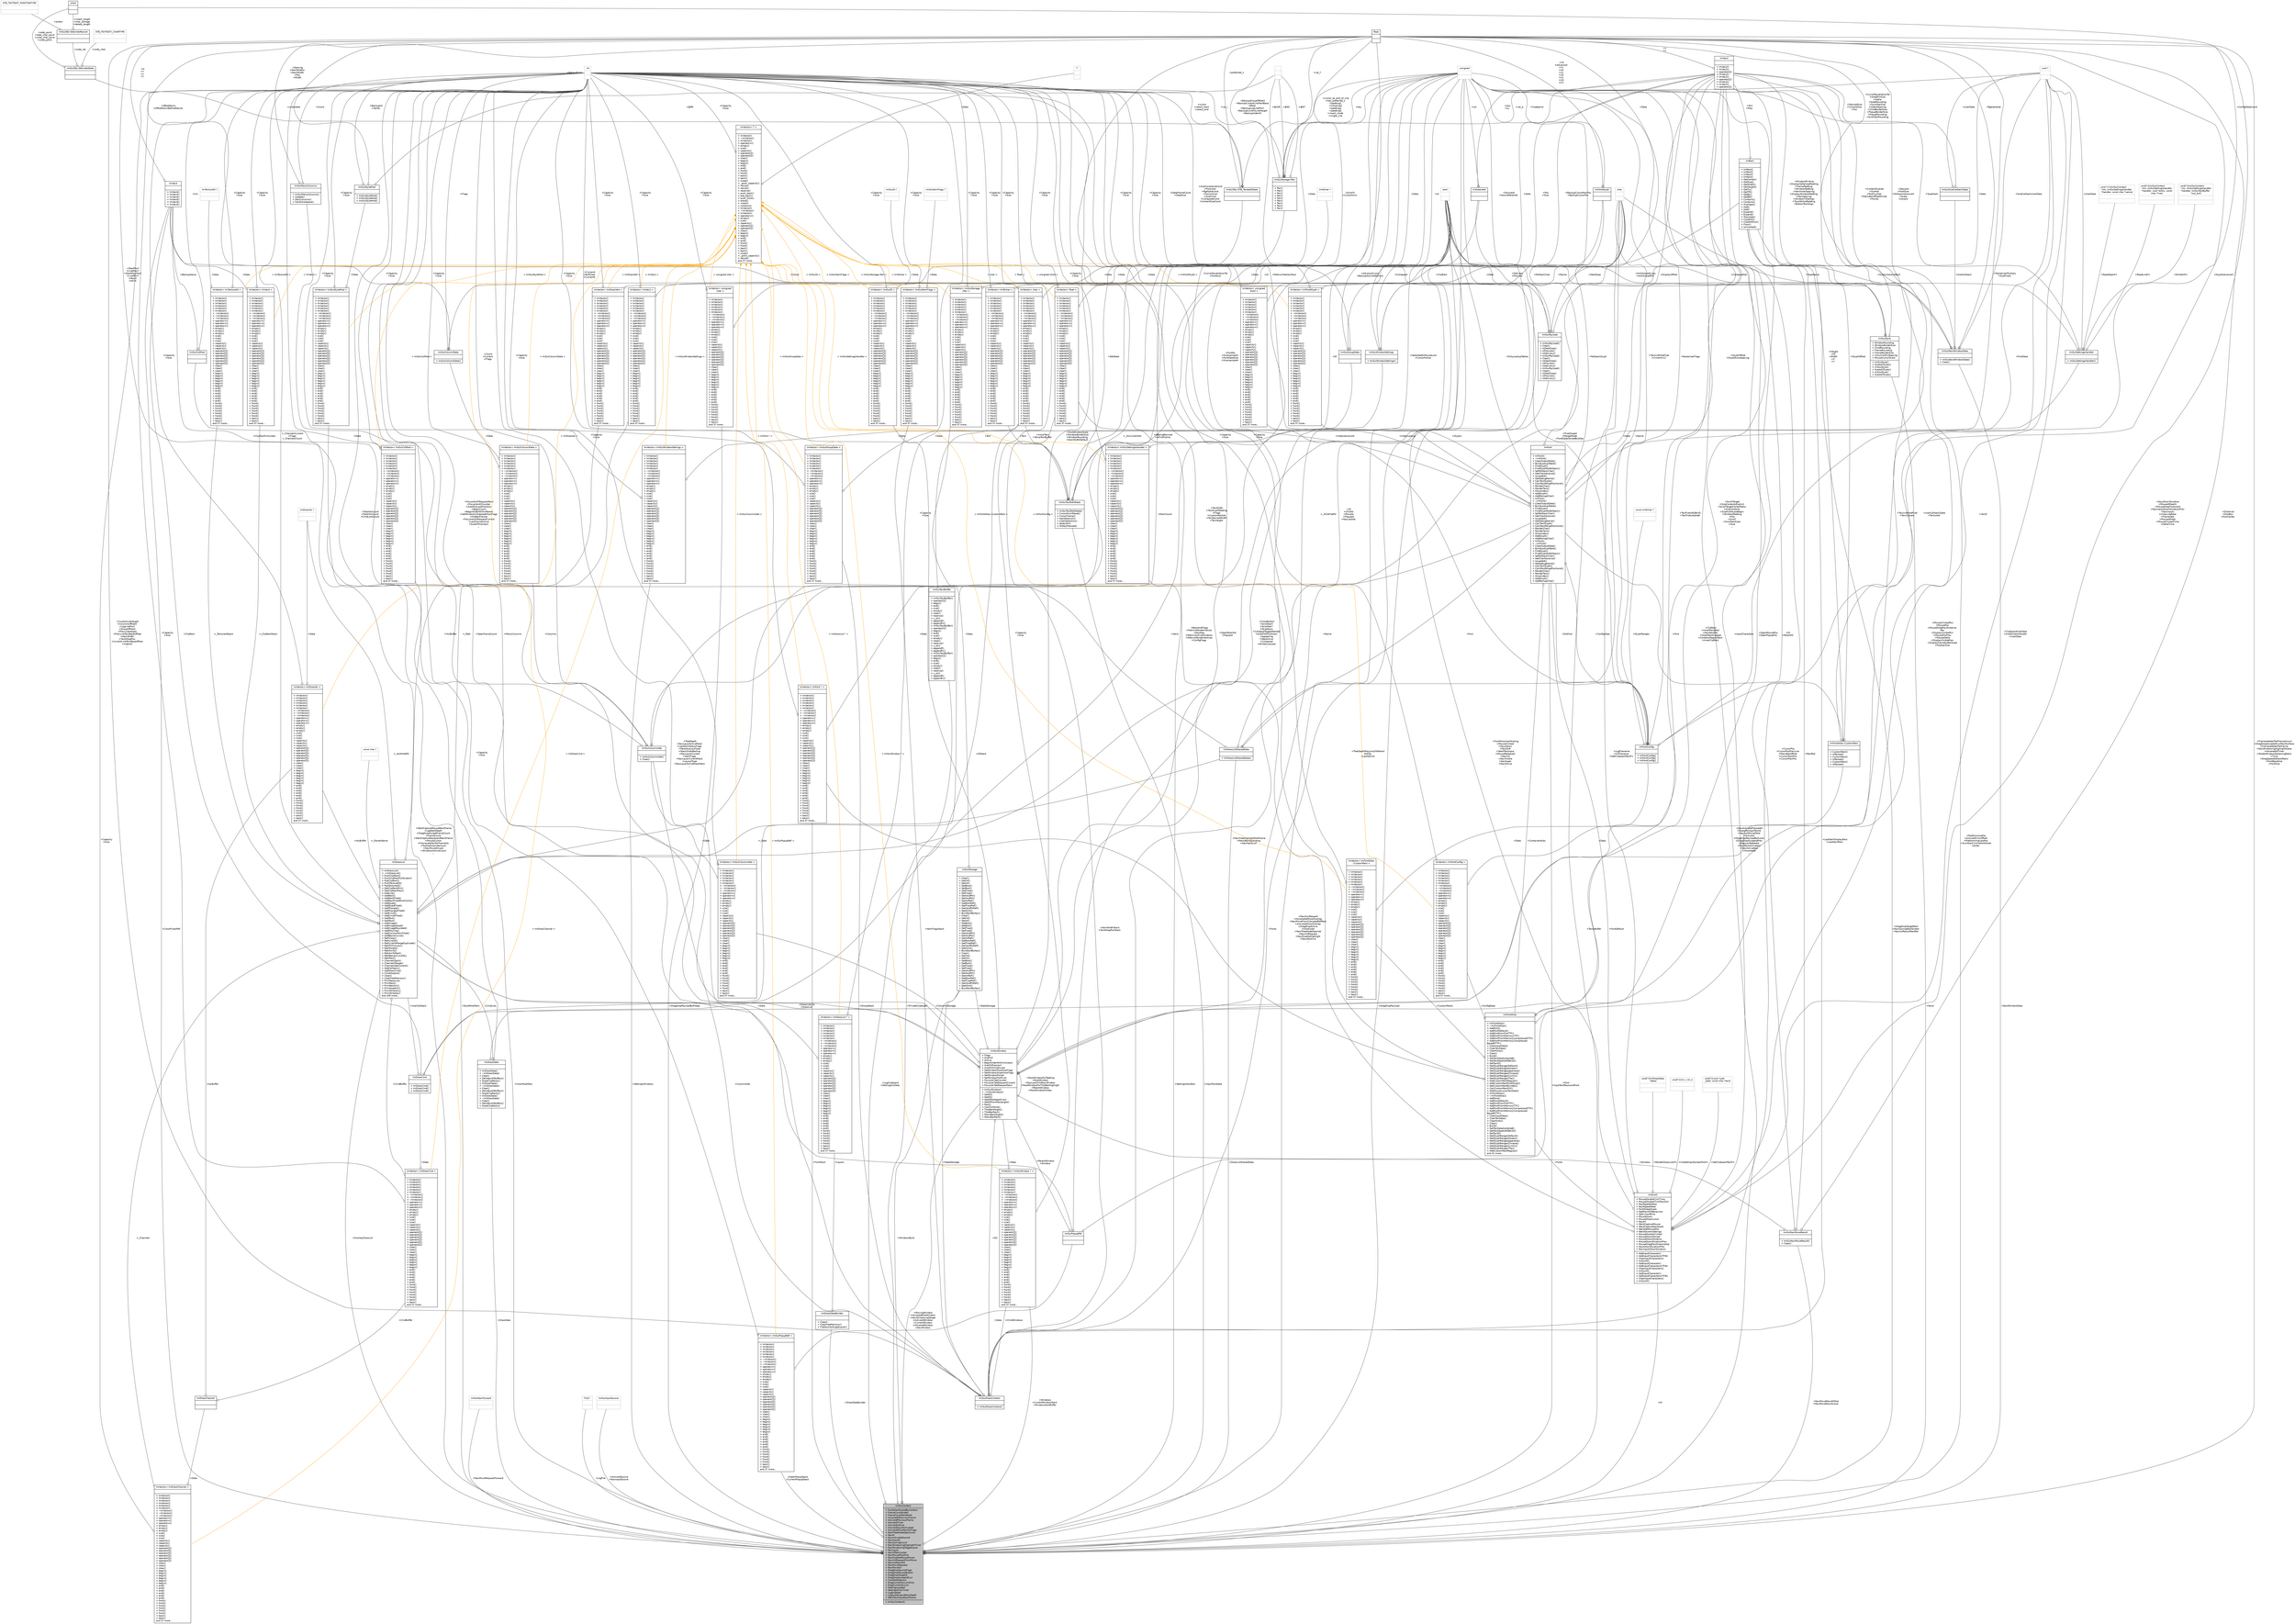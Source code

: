 digraph "ImGuiContext"
{
 // INTERACTIVE_SVG=YES
  bgcolor="transparent";
  edge [fontname="Helvetica",fontsize="10",labelfontname="Helvetica",labelfontsize="10"];
  node [fontname="Helvetica",fontsize="10",shape=record];
  Node1 [label="{ImGuiContext\n|+ FontAtlasOwnedByContext\l+ FrameCountEnded\l+ FrameCountRendered\l+ HoveredIdPreviousFrame\l+ ActiveIdPreviousFrame\l+ ActiveIdTimer\l+ ActiveIdIsAlive\l+ ActiveIdIsJustActivated\l+ ActiveIdAllowNavDirFlags\l+ NextTreeNodeOpenCond\l+ NavId\l+ NavActivateDownId\l+ NavInputId\l+ NavScoringCount\l+ NavWindowingHighlightTimer\l+ NavWindowingToggleLayer\l+ NavLayer\l+ NavIdTabCounter\l+ NavMousePosDirty\l+ NavDisableMouseHover\l+ NavInitRequestFromMove\l+ NavInitResultId\l+ NavMoveRequest\l+ NavMoveDir\l+ DragDropSourceFlags\l+ DragDropMouseButton\l+ DragDropTargetId\l+ DragDropAcceptIdCurr\l+ ColorEditOptions\l+ DragCurrentAccumDirty\l+ DragCurrentAccum\l+ SettingsLoaded\l+ SettingsDirtyTimer\l+ LogEnabled\l+ LogAutoExpandMaxDepth\l+ WantTextInputNextFrame\l|+ ImGuiContext()\l}",height=0.2,width=0.4,color="black", fillcolor="grey75", style="filled" fontcolor="black"];
  Node2 -> Node1 [color="grey25",fontsize="10",style="solid",label=" +InputTextState" ,arrowhead="odiamond",fontname="Helvetica"];
  Node2 [label="{ImGuiTextEditState\n||+ ImGuiTextEditState()\l+ CursorAnimReset()\l+ CursorClamp()\l+ HasSelection()\l+ ClearSelection()\l+ SelectAll()\l+ OnKeyPressed()\l}",height=0.2,width=0.4,color="black",URL="$d1/d10/structImGuiTextEditState.html"];
  Node3 -> Node2 [color="grey25",fontsize="10",style="solid",label=" +StbState" ,arrowhead="odiamond",fontname="Helvetica"];
  Node3 [label="{ImGuiStb::STB_TexteditState\n||}",height=0.2,width=0.4,color="black",URL="$d5/d5b/structImGuiStb_1_1STB__TexteditState.html"];
  Node4 -> Node3 [color="grey25",fontsize="10",style="solid",label=" +preferred_x" ,arrowhead="odiamond",fontname="Helvetica"];
  Node4 [label="{float\n||}",height=0.2,width=0.4,color="black",URL="$d4/dc3/classfloat.html"];
  Node5 -> Node3 [color="grey25",fontsize="10",style="solid",label=" +undostate" ,arrowhead="odiamond",fontname="Helvetica"];
  Node5 [label="{ImGuiStb::StbUndoState\n||}",height=0.2,width=0.4,color="black",URL="$db/d54/structImGuiStb_1_1StbUndoState.html"];
  Node6 -> Node5 [color="grey25",fontsize="10",style="solid",label=" +undo_char" ,arrowhead="odiamond",fontname="Helvetica"];
  Node6 [label="{STB_TEXTEDIT_CHARTYPE\n||}",height=0.2,width=0.4,color="grey75"];
  Node7 -> Node5 [color="grey25",fontsize="10",style="solid",label=" +redo_point\n+redo_char_point\n+undo_char_point\n+undo_point" ,arrowhead="odiamond",fontname="Helvetica"];
  Node7 [label="{short\n||}",height=0.2,width=0.4,color="black",URL="$dc/d10/classshort.html"];
  Node8 -> Node5 [color="grey25",fontsize="10",style="solid",label=" +undo_rec" ,arrowhead="odiamond",fontname="Helvetica"];
  Node8 [label="{ImGuiStb::StbUndoRecord\n||}",height=0.2,width=0.4,color="black",URL="$df/daa/structImGuiStb_1_1StbUndoRecord.html"];
  Node7 -> Node8 [color="grey25",fontsize="10",style="solid",label=" +insert_length\n+char_storage\n+delete_length" ,arrowhead="odiamond",fontname="Helvetica"];
  Node9 -> Node8 [color="grey25",fontsize="10",style="solid",label=" +where" ,arrowhead="odiamond",fontname="Helvetica"];
  Node9 [label="{STB_TEXTEDIT_POSITIONTYPE\n||}",height=0.2,width=0.4,color="grey75"];
  Node10 -> Node3 [color="grey25",fontsize="10",style="solid",label=" +cursor\n+select_start\n+select_end" ,arrowhead="odiamond",fontname="Helvetica"];
  Node10 [label="{int\n||}",height=0.2,width=0.4,color="grey75"];
  Node11 -> Node3 [color="grey25",fontsize="10",style="solid",label=" +cursor_at_end_of_line\n+has_preferred_x\n+padding1\n+initialized\n+padding2\n+padding3\n+insert_mode\n+single_line" ,arrowhead="odiamond",fontname="Helvetica"];
  Node11 [label="{unsigned\n||}",height=0.2,width=0.4,color="grey75"];
  Node4 -> Node2 [color="grey25",fontsize="10",style="solid",label=" +ScrollX\n+CursorAnim" ,arrowhead="odiamond",fontname="Helvetica"];
  Node10 -> Node2 [color="grey25",fontsize="10",style="solid",label=" +CurLenA\n+BufSizeA\n+CurLenW" ,arrowhead="odiamond",fontname="Helvetica"];
  Node12 -> Node2 [color="grey25",fontsize="10",style="solid",label=" +SelectedAllMouseLock\n+CursorFollow" ,arrowhead="odiamond",fontname="Helvetica"];
  Node12 [label="{bool\n||}",height=0.2,width=0.4,color="grey75"];
  Node13 -> Node2 [color="grey25",fontsize="10",style="solid",label=" +InitialText\n+TempTextBuffer" ,arrowhead="odiamond",fontname="Helvetica"];
  Node13 [label="{ImVector\< char \>\n||+ ImVector()\l+ ImVector()\l+ ImVector()\l+ ImVector()\l+ ImVector()\l+ ImVector()\l+ ~ImVector()\l+ ~ImVector()\l+ ~ImVector()\l+ operator=()\l+ operator=()\l+ operator=()\l+ empty()\l+ empty()\l+ empty()\l+ size()\l+ size()\l+ size()\l+ capacity()\l+ capacity()\l+ capacity()\l+ operator[]()\l+ operator[]()\l+ operator[]()\l+ operator[]()\l+ operator[]()\l+ operator[]()\l+ clear()\l+ clear()\l+ clear()\l+ begin()\l+ begin()\l+ begin()\l+ begin()\l+ begin()\l+ begin()\l+ end()\l+ end()\l+ end()\l+ end()\l+ end()\l+ end()\l+ front()\l+ front()\l+ front()\l+ front()\l+ front()\l+ front()\l+ back()\l+ back()\land 37 more...\l}",height=0.2,width=0.4,color="black",URL="$d3/d32/classImVector.html"];
  Node14 -> Node13 [color="grey25",fontsize="10",style="solid",label=" +Data" ,arrowhead="odiamond",fontname="Helvetica"];
  Node14 [label="{char\n||}",height=0.2,width=0.4,color="grey75"];
  Node10 -> Node13 [color="grey25",fontsize="10",style="solid",label=" +Capacity\n+Size" ,arrowhead="odiamond",fontname="Helvetica"];
  Node15 -> Node13 [dir="back",color="orange",fontsize="10",style="solid",label=" \< char \>" ,fontname="Helvetica"];
  Node15 [label="{ImVector\< T \>\n||+ ImVector()\l+ ~ImVector()\l+ ImVector()\l+ operator=()\l+ empty()\l+ size()\l+ capacity()\l+ operator[]()\l+ operator[]()\l+ clear()\l+ begin()\l+ begin()\l+ end()\l+ end()\l+ front()\l+ front()\l+ back()\l+ back()\l+ swap()\l+ _grow_capacity()\l+ resize()\l+ resize()\l+ reserve()\l+ push_back()\l+ pop_back()\l+ push_front()\l+ erase()\l+ insert()\l+ contains()\l+ ImVector()\l+ ~ImVector()\l+ ImVector()\l+ operator=()\l+ empty()\l+ size()\l+ capacity()\l+ operator[]()\l+ operator[]()\l+ clear()\l+ begin()\l+ begin()\l+ end()\l+ end()\l+ front()\l+ front()\l+ back()\l+ back()\l+ swap()\l+ _grow_capacity()\l+ resize()\land 37 more...\l}",height=0.2,width=0.4,color="black",URL="$d3/d32/classImVector.html"];
  Node10 -> Node15 [color="grey25",fontsize="10",style="solid",label=" +Capacity\n+Size" ,arrowhead="odiamond",fontname="Helvetica"];
  Node16 -> Node15 [color="grey25",fontsize="10",style="solid",label=" +Data" ,arrowhead="odiamond",fontname="Helvetica"];
  Node16 [label="{T\n||}",height=0.2,width=0.4,color="grey75"];
  Node11 -> Node2 [color="grey25",fontsize="10",style="solid",label=" +Id" ,arrowhead="odiamond",fontname="Helvetica"];
  Node17 -> Node2 [color="grey25",fontsize="10",style="solid",label=" +Text" ,arrowhead="odiamond",fontname="Helvetica"];
  Node17 [label="{ImVector\< ImWchar \>\n||+ ImVector()\l+ ImVector()\l+ ImVector()\l+ ImVector()\l+ ImVector()\l+ ImVector()\l+ ~ImVector()\l+ ~ImVector()\l+ ~ImVector()\l+ operator=()\l+ operator=()\l+ operator=()\l+ empty()\l+ empty()\l+ empty()\l+ size()\l+ size()\l+ size()\l+ capacity()\l+ capacity()\l+ capacity()\l+ operator[]()\l+ operator[]()\l+ operator[]()\l+ operator[]()\l+ operator[]()\l+ operator[]()\l+ clear()\l+ clear()\l+ clear()\l+ begin()\l+ begin()\l+ begin()\l+ begin()\l+ begin()\l+ begin()\l+ end()\l+ end()\l+ end()\l+ end()\l+ end()\l+ end()\l+ front()\l+ front()\l+ front()\l+ front()\l+ front()\l+ front()\l+ back()\l+ back()\land 37 more...\l}",height=0.2,width=0.4,color="black",URL="$d3/d32/classImVector.html"];
  Node18 -> Node17 [color="grey25",fontsize="10",style="solid",label=" +Data" ,arrowhead="odiamond",fontname="Helvetica"];
  Node18 [label="{ImWchar *\n||}",height=0.2,width=0.4,color="grey75"];
  Node10 -> Node17 [color="grey25",fontsize="10",style="solid",label=" +Capacity\n+Size" ,arrowhead="odiamond",fontname="Helvetica"];
  Node15 -> Node17 [dir="back",color="orange",fontsize="10",style="solid",label=" \< ImWchar \>" ,fontname="Helvetica"];
  Node19 -> Node1 [color="grey25",fontsize="10",style="solid",label=" +DragDropPayloadBufHeap" ,arrowhead="odiamond",fontname="Helvetica"];
  Node19 [label="{ImVector\< unsigned\l char \>\n||+ ImVector()\l+ ImVector()\l+ ImVector()\l+ ImVector()\l+ ImVector()\l+ ImVector()\l+ ~ImVector()\l+ ~ImVector()\l+ ~ImVector()\l+ operator=()\l+ operator=()\l+ operator=()\l+ empty()\l+ empty()\l+ empty()\l+ size()\l+ size()\l+ size()\l+ capacity()\l+ capacity()\l+ capacity()\l+ operator[]()\l+ operator[]()\l+ operator[]()\l+ operator[]()\l+ operator[]()\l+ operator[]()\l+ clear()\l+ clear()\l+ clear()\l+ begin()\l+ begin()\l+ begin()\l+ begin()\l+ begin()\l+ begin()\l+ end()\l+ end()\l+ end()\l+ end()\l+ end()\l+ end()\l+ front()\l+ front()\l+ front()\l+ front()\l+ front()\l+ front()\l+ back()\l+ back()\land 37 more...\l}",height=0.2,width=0.4,color="black",URL="$d3/d32/classImVector.html"];
  Node10 -> Node19 [color="grey25",fontsize="10",style="solid",label=" +Capacity\n+Size" ,arrowhead="odiamond",fontname="Helvetica"];
  Node11 -> Node19 [color="grey25",fontsize="10",style="solid",label=" +Data" ,arrowhead="odiamond",fontname="Helvetica"];
  Node15 -> Node19 [dir="back",color="orange",fontsize="10",style="solid",label=" \< unsigned char \>" ,fontname="Helvetica"];
  Node20 -> Node1 [color="grey25",fontsize="10",style="solid",label=" +NavMoveResultOther\n+NavMoveResultLocal" ,arrowhead="odiamond",fontname="Helvetica"];
  Node20 [label="{ImGuiNavMoveResult\n||+ ImGuiNavMoveResult()\l+ Clear()\l}",height=0.2,width=0.4,color="black",URL="$d2/d11/structImGuiNavMoveResult.html"];
  Node21 -> Node20 [color="grey25",fontsize="10",style="solid",label=" +RectRel" ,arrowhead="odiamond",fontname="Helvetica"];
  Node21 [label="{ImRect\n||+ ImRect()\l+ ImRect()\l+ ImRect()\l+ ImRect()\l+ GetCenter()\l+ GetSize()\l+ GetWidth()\l+ GetHeight()\l+ GetTL()\l+ GetTR()\l+ GetBL()\l+ GetBR()\l+ Contains()\l+ Contains()\l+ Overlaps()\l+ Add()\l+ Add()\l+ Expand()\l+ Expand()\l+ Translate()\l+ ClipWith()\l+ ClipWithFull()\l+ Floor()\l+ IsInverted()\l}",height=0.2,width=0.4,color="black",URL="$de/d50/structImRect.html"];
  Node22 -> Node21 [color="grey25",fontsize="10",style="solid",label=" +Min\n+Max" ,arrowhead="odiamond",fontname="Helvetica"];
  Node22 [label="{ImVec2\n||+ ImVec2()\l+ ImVec2()\l+ operator[]()\l+ ImVec2()\l+ ImVec2()\l+ operator[]()\l+ ImVec2()\l+ ImVec2()\l+ operator[]()\l}",height=0.2,width=0.4,color="black",URL="$d3/dc2/structImVec2.html"];
  Node4 -> Node22 [color="grey25",fontsize="10",style="solid",label=" +x\n+y" ,arrowhead="odiamond",fontname="Helvetica"];
  Node4 -> Node20 [color="grey25",fontsize="10",style="solid",label=" +DistAxial\n+DistBox\n+DistCenter" ,arrowhead="odiamond",fontname="Helvetica"];
  Node11 -> Node20 [color="grey25",fontsize="10",style="solid",label=" +ID\n+ParentID" ,arrowhead="odiamond",fontname="Helvetica"];
  Node23 -> Node20 [color="grey25",fontsize="10",style="solid",label=" +Window" ,arrowhead="odiamond",fontname="Helvetica"];
  Node23 [label="{ImGuiWindow\n|+ Flags\l+ SizeFull\l+ Active\l+ BeginOrderWithinContext\l+ AutoFitFramesY\l+ AutoFitChildAxises\l+ SetWindowPosAllowFlags\l+ SetWindowSizeAllowFlags\l+ SetWindowPosVal\l+ SetWindowPosPivot\l+ FocusIdxTabCounter\l+ FocusIdxTabRequestCurrent\l+ FocusIdxTabRequestNext\l|+ ImGuiWindow()\l+ ~ImGuiWindow()\l+ GetID()\l+ GetID()\l+ GetIDNoKeepAlive()\l+ GetIDFromRectangle()\l+ Rect()\l+ CalcFontSize()\l+ TitleBarHeight()\l+ TitleBarRect()\l+ MenuBarHeight()\l+ MenuBarRect()\l}",height=0.2,width=0.4,color="black",URL="$df/d95/structImGuiWindow.html"];
  Node24 -> Node23 [color="grey25",fontsize="10",style="solid",label=" +StateStorage" ,arrowhead="odiamond",fontname="Helvetica"];
  Node24 [label="{ImGuiStorage\n||+ Clear()\l+ GetInt()\l+ SetInt()\l+ GetBool()\l+ SetBool()\l+ GetFloat()\l+ SetFloat()\l+ GetVoidPtr()\l+ SetVoidPtr()\l+ GetIntRef()\l+ GetBoolRef()\l+ GetFloatRef()\l+ GetVoidPtrRef()\l+ SetAllInt()\l+ BuildSortByKey()\l+ Clear()\l+ GetInt()\l+ SetInt()\l+ GetBool()\l+ SetBool()\l+ GetFloat()\l+ SetFloat()\l+ GetVoidPtr()\l+ SetVoidPtr()\l+ GetIntRef()\l+ GetBoolRef()\l+ GetFloatRef()\l+ GetVoidPtrRef()\l+ SetAllInt()\l+ BuildSortByKey()\l+ Clear()\l+ GetInt()\l+ SetInt()\l+ GetBool()\l+ SetBool()\l+ GetFloat()\l+ SetFloat()\l+ GetVoidPtr()\l+ SetVoidPtr()\l+ GetIntRef()\l+ GetBoolRef()\l+ GetFloatRef()\l+ GetVoidPtrRef()\l+ SetAllInt()\l+ BuildSortByKey()\l}",height=0.2,width=0.4,color="black",URL="$d5/d44/structImGuiStorage.html"];
  Node25 -> Node24 [color="grey25",fontsize="10",style="solid",label=" +Data" ,arrowhead="odiamond",fontname="Helvetica"];
  Node25 [label="{ImVector\< ImGuiStorage\l::Pair \>\n||+ ImVector()\l+ ImVector()\l+ ImVector()\l+ ImVector()\l+ ImVector()\l+ ImVector()\l+ ~ImVector()\l+ ~ImVector()\l+ ~ImVector()\l+ operator=()\l+ operator=()\l+ operator=()\l+ empty()\l+ empty()\l+ empty()\l+ size()\l+ size()\l+ size()\l+ capacity()\l+ capacity()\l+ capacity()\l+ operator[]()\l+ operator[]()\l+ operator[]()\l+ operator[]()\l+ operator[]()\l+ operator[]()\l+ clear()\l+ clear()\l+ clear()\l+ begin()\l+ begin()\l+ begin()\l+ begin()\l+ begin()\l+ begin()\l+ end()\l+ end()\l+ end()\l+ end()\l+ end()\l+ end()\l+ front()\l+ front()\l+ front()\l+ front()\l+ front()\l+ front()\l+ back()\l+ back()\land 37 more...\l}",height=0.2,width=0.4,color="black",URL="$d3/d32/classImVector.html"];
  Node26 -> Node25 [color="grey25",fontsize="10",style="solid",label=" +Data" ,arrowhead="odiamond",fontname="Helvetica"];
  Node26 [label="{ImGuiStorage::Pair\n||+ Pair()\l+ Pair()\l+ Pair()\l+ Pair()\l+ Pair()\l+ Pair()\l+ Pair()\l+ Pair()\l+ Pair()\l}",height=0.2,width=0.4,color="black",URL="$d3/d51/structImGuiStorage_1_1Pair.html"];
  Node27 -> Node26 [color="grey25",fontsize="10",style="solid",label=" +@97" ,arrowhead="odiamond",fontname="Helvetica"];
  Node27 [label="{\n||}",height=0.2,width=0.4,color="grey75"];
  Node4 -> Node26 [color="grey25",fontsize="10",style="solid",label=" +val_f" ,arrowhead="odiamond",fontname="Helvetica"];
  Node27 -> Node26 [color="grey25",fontsize="10",style="solid",label=" +@109" ,arrowhead="odiamond",fontname="Helvetica"];
  Node10 -> Node26 [color="grey25",fontsize="10",style="solid",label=" +val_i" ,arrowhead="odiamond",fontname="Helvetica"];
  Node27 -> Node26 [color="grey25",fontsize="10",style="solid",label=" +@93" ,arrowhead="odiamond",fontname="Helvetica"];
  Node11 -> Node26 [color="grey25",fontsize="10",style="solid",label=" +key" ,arrowhead="odiamond",fontname="Helvetica"];
  Node28 -> Node26 [color="grey25",fontsize="10",style="solid",label=" +val_p" ,arrowhead="odiamond",fontname="Helvetica"];
  Node28 [label="{void *\n||}",height=0.2,width=0.4,color="grey75"];
  Node10 -> Node25 [color="grey25",fontsize="10",style="solid",label=" +Capacity\n+Size" ,arrowhead="odiamond",fontname="Helvetica"];
  Node15 -> Node25 [dir="back",color="orange",fontsize="10",style="solid",label=" \< ImGuiStorage::Pair \>" ,fontname="Helvetica"];
  Node29 -> Node23 [color="grey25",fontsize="10",style="solid",label=" +DC" ,arrowhead="odiamond",fontname="Helvetica"];
  Node29 [label="{ImGuiDrawContext\n||+ ImGuiDrawContext()\l}",height=0.2,width=0.4,color="black",URL="$d1/d5f/structImGuiDrawContext.html"];
  Node30 -> Node29 [color="grey25",fontsize="10",style="solid",label=" +GroupStack" ,arrowhead="odiamond",fontname="Helvetica"];
  Node30 [label="{ImVector\< ImGuiGroupData \>\n||+ ImVector()\l+ ImVector()\l+ ImVector()\l+ ImVector()\l+ ImVector()\l+ ImVector()\l+ ~ImVector()\l+ ~ImVector()\l+ ~ImVector()\l+ operator=()\l+ operator=()\l+ operator=()\l+ empty()\l+ empty()\l+ empty()\l+ size()\l+ size()\l+ size()\l+ capacity()\l+ capacity()\l+ capacity()\l+ operator[]()\l+ operator[]()\l+ operator[]()\l+ operator[]()\l+ operator[]()\l+ operator[]()\l+ clear()\l+ clear()\l+ clear()\l+ begin()\l+ begin()\l+ begin()\l+ begin()\l+ begin()\l+ begin()\l+ end()\l+ end()\l+ end()\l+ end()\l+ end()\l+ end()\l+ front()\l+ front()\l+ front()\l+ front()\l+ front()\l+ front()\l+ back()\l+ back()\land 37 more...\l}",height=0.2,width=0.4,color="black",URL="$d3/d32/classImVector.html"];
  Node10 -> Node30 [color="grey25",fontsize="10",style="solid",label=" +Capacity\n+Size" ,arrowhead="odiamond",fontname="Helvetica"];
  Node31 -> Node30 [color="grey25",fontsize="10",style="solid",label=" +Data" ,arrowhead="odiamond",fontname="Helvetica"];
  Node31 [label="{ImGuiGroupData\n||}",height=0.2,width=0.4,color="black",URL="$d0/dea/structImGuiGroupData.html"];
  Node22 -> Node31 [color="grey25",fontsize="10",style="solid",label=" +BackupCursorMaxPos\n+BackupCursorPos" ,arrowhead="odiamond",fontname="Helvetica"];
  Node4 -> Node31 [color="grey25",fontsize="10",style="solid",label=" +BackupGroupOffsetX\n+BackupCurrentLineTextBase\lOffset\n+BackupLogLinePosY\n+BackupCurrentLineHeight\n+BackupIndentX" ,arrowhead="odiamond",fontname="Helvetica"];
  Node12 -> Node31 [color="grey25",fontsize="10",style="solid",label=" +AdvanceCursor\n+BackupActiveIdIsAlive" ,arrowhead="odiamond",fontname="Helvetica"];
  Node15 -> Node30 [dir="back",color="orange",fontsize="10",style="solid",label=" \< ImGuiGroupData \>" ,fontname="Helvetica"];
  Node24 -> Node29 [color="grey25",fontsize="10",style="solid",label=" +StateStorage" ,arrowhead="odiamond",fontname="Helvetica"];
  Node22 -> Node29 [color="grey25",fontsize="10",style="solid",label=" +CursorPos\n+CursorPosPrevLine\n+MenuBarOffset\n+CursorStartPos\n+CursorMaxPos" ,arrowhead="odiamond",fontname="Helvetica"];
  Node21 -> Node29 [color="grey25",fontsize="10",style="solid",label=" +LastItemDisplayRect\n+LastItemRect" ,arrowhead="odiamond",fontname="Helvetica"];
  Node32 -> Node29 [color="grey25",fontsize="10",style="solid",label=" +ColumnsSet" ,arrowhead="odiamond",fontname="Helvetica"];
  Node32 [label="{ImGuiColumnsSet\n||+ ImGuiColumnsSet()\l+ Clear()\l}",height=0.2,width=0.4,color="black",URL="$d5/dd5/structImGuiColumnsSet.html"];
  Node33 -> Node32 [color="grey25",fontsize="10",style="solid",label=" +Columns" ,arrowhead="odiamond",fontname="Helvetica"];
  Node33 [label="{ImVector\< ImGuiColumnData \>\n||+ ImVector()\l+ ImVector()\l+ ImVector()\l+ ImVector()\l+ ImVector()\l+ ImVector()\l+ ~ImVector()\l+ ~ImVector()\l+ ~ImVector()\l+ operator=()\l+ operator=()\l+ operator=()\l+ empty()\l+ empty()\l+ empty()\l+ size()\l+ size()\l+ size()\l+ capacity()\l+ capacity()\l+ capacity()\l+ operator[]()\l+ operator[]()\l+ operator[]()\l+ operator[]()\l+ operator[]()\l+ operator[]()\l+ clear()\l+ clear()\l+ clear()\l+ begin()\l+ begin()\l+ begin()\l+ begin()\l+ begin()\l+ begin()\l+ end()\l+ end()\l+ end()\l+ end()\l+ end()\l+ end()\l+ front()\l+ front()\l+ front()\l+ front()\l+ front()\l+ front()\l+ back()\l+ back()\land 37 more...\l}",height=0.2,width=0.4,color="black",URL="$d3/d32/classImVector.html"];
  Node10 -> Node33 [color="grey25",fontsize="10",style="solid",label=" +Capacity\n+Size" ,arrowhead="odiamond",fontname="Helvetica"];
  Node34 -> Node33 [color="grey25",fontsize="10",style="solid",label=" +Data" ,arrowhead="odiamond",fontname="Helvetica"];
  Node34 [label="{ImGuiColumnData\n||+ ImGuiColumnData()\l}",height=0.2,width=0.4,color="black",URL="$d9/d41/structImGuiColumnData.html"];
  Node21 -> Node34 [color="grey25",fontsize="10",style="solid",label=" +ClipRect" ,arrowhead="odiamond",fontname="Helvetica"];
  Node4 -> Node34 [color="grey25",fontsize="10",style="solid",label=" +OffsetNorm\n+OffsetNormBeforeResize" ,arrowhead="odiamond",fontname="Helvetica"];
  Node10 -> Node34 [color="grey25",fontsize="10",style="solid",label=" +Flags" ,arrowhead="odiamond",fontname="Helvetica"];
  Node15 -> Node33 [dir="back",color="orange",fontsize="10",style="solid",label=" \< ImGuiColumnData \>" ,fontname="Helvetica"];
  Node4 -> Node32 [color="grey25",fontsize="10",style="solid",label=" +StartPosY\n+LineMaxY\n+StartMaxPosX\n+LineMinY\n+MaxX\n+MinX" ,arrowhead="odiamond",fontname="Helvetica"];
  Node10 -> Node32 [color="grey25",fontsize="10",style="solid",label=" +Count\n+Current\n+Flags" ,arrowhead="odiamond",fontname="Helvetica"];
  Node12 -> Node32 [color="grey25",fontsize="10",style="solid",label=" +IsBeingResized\n+IsFirstFrame" ,arrowhead="odiamond",fontname="Helvetica"];
  Node11 -> Node32 [color="grey25",fontsize="10",style="solid",label=" +ID" ,arrowhead="odiamond",fontname="Helvetica"];
  Node4 -> Node29 [color="grey25",fontsize="10",style="solid",label=" +CurrentLineHeight\n+ColumnsOffsetX\n+LogLinePosY\n+GroupOffsetX\n+PrevLineHeight\n+PrevLineTextBaseOffset\n+ItemWidth\n+TextWrapPos\n+CurrentLineTextBaseOffset\n+IndentX\n..." ,arrowhead="odiamond",fontname="Helvetica"];
  Node35 -> Node29 [color="grey25",fontsize="10",style="solid",label=" +ItemFlagsStack" ,arrowhead="odiamond",fontname="Helvetica"];
  Node35 [label="{ImVector\< ImGuiItemFlags \>\n||+ ImVector()\l+ ImVector()\l+ ImVector()\l+ ImVector()\l+ ImVector()\l+ ImVector()\l+ ~ImVector()\l+ ~ImVector()\l+ ~ImVector()\l+ operator=()\l+ operator=()\l+ operator=()\l+ empty()\l+ empty()\l+ empty()\l+ size()\l+ size()\l+ size()\l+ capacity()\l+ capacity()\l+ capacity()\l+ operator[]()\l+ operator[]()\l+ operator[]()\l+ operator[]()\l+ operator[]()\l+ operator[]()\l+ clear()\l+ clear()\l+ clear()\l+ begin()\l+ begin()\l+ begin()\l+ begin()\l+ begin()\l+ begin()\l+ end()\l+ end()\l+ end()\l+ end()\l+ end()\l+ end()\l+ front()\l+ front()\l+ front()\l+ front()\l+ front()\l+ front()\l+ back()\l+ back()\land 37 more...\l}",height=0.2,width=0.4,color="black",URL="$d3/d32/classImVector.html"];
  Node36 -> Node35 [color="grey25",fontsize="10",style="solid",label=" +Data" ,arrowhead="odiamond",fontname="Helvetica"];
  Node36 [label="{ImGuiItemFlags *\n||}",height=0.2,width=0.4,color="grey75"];
  Node10 -> Node35 [color="grey25",fontsize="10",style="solid",label=" +Capacity\n+Size" ,arrowhead="odiamond",fontname="Helvetica"];
  Node15 -> Node35 [dir="back",color="orange",fontsize="10",style="solid",label=" \< ImGuiItemFlags \>" ,fontname="Helvetica"];
  Node10 -> Node29 [color="grey25",fontsize="10",style="solid",label=" +TreeDepth\n+NavLayerActiveMask\n+LastItemStatusFlags\n+ParentLayoutType\n+StackSizesBackup\n+NavLayerCurrent\n+ItemFlags\n+NavLayerCurrentMask\n+LayoutType\n+NavLayerActiveMaskNext\n..." ,arrowhead="odiamond",fontname="Helvetica"];
  Node12 -> Node29 [color="grey25",fontsize="10",style="solid",label=" +NavHideHighlightOneFrame\n+MenuBarAppending\n+NavHasScroll" ,arrowhead="odiamond",fontname="Helvetica"];
  Node37 -> Node29 [color="grey25",fontsize="10",style="solid",label=" +ChildWindows" ,arrowhead="odiamond",fontname="Helvetica"];
  Node37 [label="{ImVector\< ImGuiWindow * \>\n||+ ImVector()\l+ ImVector()\l+ ImVector()\l+ ImVector()\l+ ImVector()\l+ ImVector()\l+ ~ImVector()\l+ ~ImVector()\l+ ~ImVector()\l+ operator=()\l+ operator=()\l+ operator=()\l+ empty()\l+ empty()\l+ empty()\l+ size()\l+ size()\l+ size()\l+ capacity()\l+ capacity()\l+ capacity()\l+ operator[]()\l+ operator[]()\l+ operator[]()\l+ operator[]()\l+ operator[]()\l+ operator[]()\l+ clear()\l+ clear()\l+ clear()\l+ begin()\l+ begin()\l+ begin()\l+ begin()\l+ begin()\l+ begin()\l+ end()\l+ end()\l+ end()\l+ end()\l+ end()\l+ end()\l+ front()\l+ front()\l+ front()\l+ front()\l+ front()\l+ front()\l+ back()\l+ back()\land 37 more...\l}",height=0.2,width=0.4,color="black",URL="$d3/d32/classImVector.html"];
  Node10 -> Node37 [color="grey25",fontsize="10",style="solid",label=" +Capacity\n+Size" ,arrowhead="odiamond",fontname="Helvetica"];
  Node23 -> Node37 [color="grey25",fontsize="10",style="solid",label=" +Data" ,arrowhead="odiamond",fontname="Helvetica"];
  Node15 -> Node37 [dir="back",color="orange",fontsize="10",style="solid",label=" \< ImGuiWindow * \>" ,fontname="Helvetica"];
  Node38 -> Node29 [color="grey25",fontsize="10",style="solid",label=" +ItemWidthStack\n+TextWrapPosStack" ,arrowhead="odiamond",fontname="Helvetica"];
  Node38 [label="{ImVector\< float \>\n||+ ImVector()\l+ ImVector()\l+ ImVector()\l+ ImVector()\l+ ImVector()\l+ ImVector()\l+ ~ImVector()\l+ ~ImVector()\l+ ~ImVector()\l+ operator=()\l+ operator=()\l+ operator=()\l+ empty()\l+ empty()\l+ empty()\l+ size()\l+ size()\l+ size()\l+ capacity()\l+ capacity()\l+ capacity()\l+ operator[]()\l+ operator[]()\l+ operator[]()\l+ operator[]()\l+ operator[]()\l+ operator[]()\l+ clear()\l+ clear()\l+ clear()\l+ begin()\l+ begin()\l+ begin()\l+ begin()\l+ begin()\l+ begin()\l+ end()\l+ end()\l+ end()\l+ end()\l+ end()\l+ end()\l+ front()\l+ front()\l+ front()\l+ front()\l+ front()\l+ front()\l+ back()\l+ back()\land 37 more...\l}",height=0.2,width=0.4,color="black",URL="$d3/d32/classImVector.html"];
  Node4 -> Node38 [color="grey25",fontsize="10",style="solid",label=" +Data" ,arrowhead="odiamond",fontname="Helvetica"];
  Node10 -> Node38 [color="grey25",fontsize="10",style="solid",label=" +Capacity\n+Size" ,arrowhead="odiamond",fontname="Helvetica"];
  Node15 -> Node38 [dir="back",color="orange",fontsize="10",style="solid",label=" \< float \>" ,fontname="Helvetica"];
  Node11 -> Node29 [color="grey25",fontsize="10",style="solid",label=" +TreeDepthMayJumpToParent\lOnPop\n+LastItemId" ,arrowhead="odiamond",fontname="Helvetica"];
  Node22 -> Node23 [color="grey25",fontsize="10",style="solid",label=" +ScrollTarget\n+SizeContentsExplicit\n+ScrollTargetCenterRatio\n+SizeContents\n+SizeFullAtLastBegin\n+WindowPadding\n+Pos\n+Scroll\n+ScrollbarSizes\n+Size\n..." ,arrowhead="odiamond",fontname="Helvetica"];
  Node39 -> Node23 [color="grey25",fontsize="10",style="solid",label=" +ColumnsStorage" ,arrowhead="odiamond",fontname="Helvetica"];
  Node39 [label="{ImVector\< ImGuiColumnsSet \>\n||+ ImVector()\l+ ImVector()\l+ ImVector()\l+ ImVector()\l+ ImVector()\l+ ImVector()\l+ ~ImVector()\l+ ~ImVector()\l+ ~ImVector()\l+ operator=()\l+ operator=()\l+ operator=()\l+ empty()\l+ empty()\l+ empty()\l+ size()\l+ size()\l+ size()\l+ capacity()\l+ capacity()\l+ capacity()\l+ operator[]()\l+ operator[]()\l+ operator[]()\l+ operator[]()\l+ operator[]()\l+ operator[]()\l+ clear()\l+ clear()\l+ clear()\l+ begin()\l+ begin()\l+ begin()\l+ begin()\l+ begin()\l+ begin()\l+ end()\l+ end()\l+ end()\l+ end()\l+ end()\l+ end()\l+ front()\l+ front()\l+ front()\l+ front()\l+ front()\l+ front()\l+ back()\l+ back()\land 37 more...\l}",height=0.2,width=0.4,color="black",URL="$d3/d32/classImVector.html"];
  Node32 -> Node39 [color="grey25",fontsize="10",style="solid",label=" +Data" ,arrowhead="odiamond",fontname="Helvetica"];
  Node10 -> Node39 [color="grey25",fontsize="10",style="solid",label=" +Capacity\n+Size" ,arrowhead="odiamond",fontname="Helvetica"];
  Node15 -> Node39 [dir="back",color="orange",fontsize="10",style="solid",label=" \< ImGuiColumnsSet \>" ,fontname="Helvetica"];
  Node21 -> Node23 [color="grey25",fontsize="10",style="solid",label=" +ClipRect\n+InnerMainRect\n+NavRectRel\n+OuterRectClipped\n+ContentsRegionRect\n+InnerClipRect" ,arrowhead="odiamond",fontname="Helvetica"];
  Node4 -> Node23 [color="grey25",fontsize="10",style="solid",label=" +FontWindowScale\n+WindowBorderSize\n+WindowRounding\n+ItemWidthDefault" ,arrowhead="odiamond",fontname="Helvetica"];
  Node14 -> Node23 [color="grey25",fontsize="10",style="solid",label=" +Name" ,arrowhead="odiamond",fontname="Helvetica"];
  Node40 -> Node23 [color="grey25",fontsize="10",style="solid",label=" +IDStack" ,arrowhead="odiamond",fontname="Helvetica"];
  Node40 [label="{ImVector\< ImGuiID \>\n||+ ImVector()\l+ ImVector()\l+ ImVector()\l+ ImVector()\l+ ImVector()\l+ ImVector()\l+ ~ImVector()\l+ ~ImVector()\l+ ~ImVector()\l+ operator=()\l+ operator=()\l+ operator=()\l+ empty()\l+ empty()\l+ empty()\l+ size()\l+ size()\l+ size()\l+ capacity()\l+ capacity()\l+ capacity()\l+ operator[]()\l+ operator[]()\l+ operator[]()\l+ operator[]()\l+ operator[]()\l+ operator[]()\l+ clear()\l+ clear()\l+ clear()\l+ begin()\l+ begin()\l+ begin()\l+ begin()\l+ begin()\l+ begin()\l+ end()\l+ end()\l+ end()\l+ end()\l+ end()\l+ end()\l+ front()\l+ front()\l+ front()\l+ front()\l+ front()\l+ front()\l+ back()\l+ back()\land 37 more...\l}",height=0.2,width=0.4,color="black",URL="$d3/d32/classImVector.html"];
  Node41 -> Node40 [color="grey25",fontsize="10",style="solid",label=" +Data" ,arrowhead="odiamond",fontname="Helvetica"];
  Node41 [label="{ImGuiID *\n||}",height=0.2,width=0.4,color="grey75"];
  Node10 -> Node40 [color="grey25",fontsize="10",style="solid",label=" +Capacity\n+Size" ,arrowhead="odiamond",fontname="Helvetica"];
  Node15 -> Node40 [dir="back",color="orange",fontsize="10",style="solid",label=" \< ImGuiID \>" ,fontname="Helvetica"];
  Node10 -> Node23 [color="grey25",fontsize="10",style="solid",label=" +FocusIdxAllRequestNext\n+FocusIdxAllCounter\n+AutoPosLastDirection\n+BeginCount\n+BeginOrderWithinParent\n+SetWindowCollapsedAllowFlags\n+HiddenFrames\n+FocusIdxAllRequestCurrent\n+LastFrameActive\n+AutoFitFramesX\n..." ,arrowhead="odiamond",fontname="Helvetica"];
  Node12 -> Node23 [color="grey25",fontsize="10",style="solid",label=" +CloseButton\n+ScrollbarX\n+ScrollbarY\n+SkipItems\n+CollapseToggleWanted\n+AutoFitOnlyGrows\n+Appearing\n+WasActive\n+Collapsed\n+WriteAccessed\n..." ,arrowhead="odiamond",fontname="Helvetica"];
  Node42 -> Node23 [color="grey25",fontsize="10",style="solid",label=" +MenuColumns" ,arrowhead="odiamond",fontname="Helvetica"];
  Node42 [label="{ImGuiMenuColumns\n||+ ImGuiMenuColumns()\l+ Update()\l+ DeclColumns()\l+ CalcExtraSpace()\l}",height=0.2,width=0.4,color="black",URL="$d4/d27/structImGuiMenuColumns.html"];
  Node4 -> Node42 [color="grey25",fontsize="10",style="solid",label=" +Spacing\n+NextWidths\n+NextWidth\n+Pos\n+Width" ,arrowhead="odiamond",fontname="Helvetica"];
  Node10 -> Node42 [color="grey25",fontsize="10",style="solid",label=" +Count" ,arrowhead="odiamond",fontname="Helvetica"];
  Node11 -> Node23 [color="grey25",fontsize="10",style="solid",label=" +ID\n+ChildId\n+MoveId\n+PopupId\n+NavLastIds" ,arrowhead="odiamond",fontname="Helvetica"];
  Node23 -> Node23 [color="grey25",fontsize="10",style="solid",label=" +RootWindowForTabbing\n+RootWindow\n+NavLastChildNavWindow\n+RootWindowForTitleBarHighlight\n+ParentWindow\n+RootWindowForNav" ,arrowhead="odiamond",fontname="Helvetica"];
  Node43 -> Node23 [color="grey25",fontsize="10",style="solid",label=" +DrawListInst\n+DrawList" ,arrowhead="odiamond",fontname="Helvetica"];
  Node43 [label="{ImDrawList\n||+ ImDrawList()\l+ ~ImDrawList()\l+ PushClipRect()\l+ PushClipRectFullScreen()\l+ PopClipRect()\l+ PushTextureID()\l+ PopTextureID()\l+ GetClipRectMin()\l+ GetClipRectMax()\l+ AddLine()\l+ AddRect()\l+ AddRectFilled()\l+ AddRectFilledMultiColor()\l+ AddQuad()\l+ AddQuadFilled()\l+ AddTriangle()\l+ AddTriangleFilled()\l+ AddCircle()\l+ AddCircleFilled()\l+ AddText()\l+ AddText()\l+ AddImage()\l+ AddImageQuad()\l+ AddImageRounded()\l+ AddPolyline()\l+ AddConvexPolyFilled()\l+ AddBezierCurve()\l+ PathClear()\l+ PathLineTo()\l+ PathLineToMergeDuplicate()\l+ PathFillConvex()\l+ PathStroke()\l+ PathArcTo()\l+ PathArcToFast()\l+ PathBezierCurveTo()\l+ PathRect()\l+ ChannelsSplit()\l+ ChannelsMerge()\l+ ChannelsSetCurrent()\l+ AddCallback()\l+ AddDrawCmd()\l+ CloneOutput()\l+ Clear()\l+ ClearFreeMemory()\l+ PrimReserve()\l+ PrimRect()\l+ PrimRectUV()\l+ PrimQuadUV()\l+ PrimWriteVtx()\l+ PrimWriteIdx()\land 109 more...\l}",height=0.2,width=0.4,color="black",URL="$d2/d31/structImDrawList.html"];
  Node44 -> Node43 [color="grey25",fontsize="10",style="solid",label=" +_ClipRectStack" ,arrowhead="odiamond",fontname="Helvetica"];
  Node44 [label="{ImVector\< ImVec4 \>\n||+ ImVector()\l+ ImVector()\l+ ImVector()\l+ ImVector()\l+ ImVector()\l+ ImVector()\l+ ~ImVector()\l+ ~ImVector()\l+ ~ImVector()\l+ operator=()\l+ operator=()\l+ operator=()\l+ empty()\l+ empty()\l+ empty()\l+ size()\l+ size()\l+ size()\l+ capacity()\l+ capacity()\l+ capacity()\l+ operator[]()\l+ operator[]()\l+ operator[]()\l+ operator[]()\l+ operator[]()\l+ operator[]()\l+ clear()\l+ clear()\l+ clear()\l+ begin()\l+ begin()\l+ begin()\l+ begin()\l+ begin()\l+ begin()\l+ end()\l+ end()\l+ end()\l+ end()\l+ end()\l+ end()\l+ front()\l+ front()\l+ front()\l+ front()\l+ front()\l+ front()\l+ back()\l+ back()\land 37 more...\l}",height=0.2,width=0.4,color="black",URL="$d3/d32/classImVector.html"];
  Node45 -> Node44 [color="grey25",fontsize="10",style="solid",label=" +Data" ,arrowhead="odiamond",fontname="Helvetica"];
  Node45 [label="{ImVec4\n||+ ImVec4()\l+ ImVec4()\l+ ImVec4()\l+ ImVec4()\l+ ImVec4()\l+ ImVec4()\l}",height=0.2,width=0.4,color="black",URL="$dc/dee/structImVec4.html"];
  Node4 -> Node45 [color="grey25",fontsize="10",style="solid",label=" +w\n+x\n+y\n+z" ,arrowhead="odiamond",fontname="Helvetica"];
  Node10 -> Node44 [color="grey25",fontsize="10",style="solid",label=" +Capacity\n+Size" ,arrowhead="odiamond",fontname="Helvetica"];
  Node15 -> Node44 [dir="back",color="orange",fontsize="10",style="solid",label=" \< ImVec4 \>" ,fontname="Helvetica"];
  Node46 -> Node43 [color="grey25",fontsize="10",style="solid",label=" +_IdxWritePtr" ,arrowhead="odiamond",fontname="Helvetica"];
  Node46 [label="{ImDrawIdx *\n||}",height=0.2,width=0.4,color="grey75"];
  Node47 -> Node43 [color="grey25",fontsize="10",style="solid",label=" +VtxBuffer" ,arrowhead="odiamond",fontname="Helvetica"];
  Node47 [label="{ImVector\< ImDrawVert \>\n||+ ImVector()\l+ ImVector()\l+ ImVector()\l+ ImVector()\l+ ImVector()\l+ ImVector()\l+ ~ImVector()\l+ ~ImVector()\l+ ~ImVector()\l+ operator=()\l+ operator=()\l+ operator=()\l+ empty()\l+ empty()\l+ empty()\l+ size()\l+ size()\l+ size()\l+ capacity()\l+ capacity()\l+ capacity()\l+ operator[]()\l+ operator[]()\l+ operator[]()\l+ operator[]()\l+ operator[]()\l+ operator[]()\l+ clear()\l+ clear()\l+ clear()\l+ begin()\l+ begin()\l+ begin()\l+ begin()\l+ begin()\l+ begin()\l+ end()\l+ end()\l+ end()\l+ end()\l+ end()\l+ end()\l+ front()\l+ front()\l+ front()\l+ front()\l+ front()\l+ front()\l+ back()\l+ back()\land 37 more...\l}",height=0.2,width=0.4,color="black",URL="$d3/d32/classImVector.html"];
  Node10 -> Node47 [color="grey25",fontsize="10",style="solid",label=" +Capacity\n+Size" ,arrowhead="odiamond",fontname="Helvetica"];
  Node48 -> Node47 [color="grey25",fontsize="10",style="solid",label=" +Data" ,arrowhead="odiamond",fontname="Helvetica"];
  Node48 [label="{ImDrawVert\n||}",height=0.2,width=0.4,color="black",URL="$d3/dfa/structImDrawVert.html"];
  Node22 -> Node48 [color="grey25",fontsize="10",style="solid",label=" +pos\n+uv" ,arrowhead="odiamond",fontname="Helvetica"];
  Node11 -> Node48 [color="grey25",fontsize="10",style="solid",label=" +col" ,arrowhead="odiamond",fontname="Helvetica"];
  Node15 -> Node47 [dir="back",color="orange",fontsize="10",style="solid",label=" \< ImDrawVert \>" ,fontname="Helvetica"];
  Node49 -> Node43 [color="grey25",fontsize="10",style="solid",label=" +_Channels" ,arrowhead="odiamond",fontname="Helvetica"];
  Node49 [label="{ImVector\< ImDrawChannel \>\n||+ ImVector()\l+ ImVector()\l+ ImVector()\l+ ImVector()\l+ ImVector()\l+ ImVector()\l+ ~ImVector()\l+ ~ImVector()\l+ ~ImVector()\l+ operator=()\l+ operator=()\l+ operator=()\l+ empty()\l+ empty()\l+ empty()\l+ size()\l+ size()\l+ size()\l+ capacity()\l+ capacity()\l+ capacity()\l+ operator[]()\l+ operator[]()\l+ operator[]()\l+ operator[]()\l+ operator[]()\l+ operator[]()\l+ clear()\l+ clear()\l+ clear()\l+ begin()\l+ begin()\l+ begin()\l+ begin()\l+ begin()\l+ begin()\l+ end()\l+ end()\l+ end()\l+ end()\l+ end()\l+ end()\l+ front()\l+ front()\l+ front()\l+ front()\l+ front()\l+ front()\l+ back()\l+ back()\land 37 more...\l}",height=0.2,width=0.4,color="black",URL="$d3/d32/classImVector.html"];
  Node10 -> Node49 [color="grey25",fontsize="10",style="solid",label=" +Capacity\n+Size" ,arrowhead="odiamond",fontname="Helvetica"];
  Node50 -> Node49 [color="grey25",fontsize="10",style="solid",label=" +Data" ,arrowhead="odiamond",fontname="Helvetica"];
  Node50 [label="{ImDrawChannel\n||}",height=0.2,width=0.4,color="black",URL="$d7/d3a/structImDrawChannel.html"];
  Node51 -> Node50 [color="grey25",fontsize="10",style="solid",label=" +CmdBuffer" ,arrowhead="odiamond",fontname="Helvetica"];
  Node51 [label="{ImVector\< ImDrawCmd \>\n||+ ImVector()\l+ ImVector()\l+ ImVector()\l+ ImVector()\l+ ImVector()\l+ ImVector()\l+ ~ImVector()\l+ ~ImVector()\l+ ~ImVector()\l+ operator=()\l+ operator=()\l+ operator=()\l+ empty()\l+ empty()\l+ empty()\l+ size()\l+ size()\l+ size()\l+ capacity()\l+ capacity()\l+ capacity()\l+ operator[]()\l+ operator[]()\l+ operator[]()\l+ operator[]()\l+ operator[]()\l+ operator[]()\l+ clear()\l+ clear()\l+ clear()\l+ begin()\l+ begin()\l+ begin()\l+ begin()\l+ begin()\l+ begin()\l+ end()\l+ end()\l+ end()\l+ end()\l+ end()\l+ end()\l+ front()\l+ front()\l+ front()\l+ front()\l+ front()\l+ front()\l+ back()\l+ back()\land 37 more...\l}",height=0.2,width=0.4,color="black",URL="$d3/d32/classImVector.html"];
  Node52 -> Node51 [color="grey25",fontsize="10",style="solid",label=" +Data" ,arrowhead="odiamond",fontname="Helvetica"];
  Node52 [label="{ImDrawCmd\n||+ ImDrawCmd()\l+ ImDrawCmd()\l+ ImDrawCmd()\l}",height=0.2,width=0.4,color="black",URL="$d9/de6/structImDrawCmd.html"];
  Node45 -> Node52 [color="grey25",fontsize="10",style="solid",label=" +ClipRect" ,arrowhead="odiamond",fontname="Helvetica"];
  Node11 -> Node52 [color="grey25",fontsize="10",style="solid",label=" +ElemCount" ,arrowhead="odiamond",fontname="Helvetica"];
  Node28 -> Node52 [color="grey25",fontsize="10",style="solid",label=" +UserCallbackData\n+TextureId" ,arrowhead="odiamond",fontname="Helvetica"];
  Node43 -> Node52 [color="grey25",fontsize="10",style="solid",label=" +UserCallback" ,arrowhead="odiamond",fontname="Helvetica"];
  Node10 -> Node51 [color="grey25",fontsize="10",style="solid",label=" +Capacity\n+Size" ,arrowhead="odiamond",fontname="Helvetica"];
  Node15 -> Node51 [dir="back",color="orange",fontsize="10",style="solid",label=" \< ImDrawCmd \>" ,fontname="Helvetica"];
  Node53 -> Node50 [color="grey25",fontsize="10",style="solid",label=" +IdxBuffer" ,arrowhead="odiamond",fontname="Helvetica"];
  Node53 [label="{ImVector\< ImDrawIdx \>\n||+ ImVector()\l+ ImVector()\l+ ImVector()\l+ ImVector()\l+ ImVector()\l+ ImVector()\l+ ~ImVector()\l+ ~ImVector()\l+ ~ImVector()\l+ operator=()\l+ operator=()\l+ operator=()\l+ empty()\l+ empty()\l+ empty()\l+ size()\l+ size()\l+ size()\l+ capacity()\l+ capacity()\l+ capacity()\l+ operator[]()\l+ operator[]()\l+ operator[]()\l+ operator[]()\l+ operator[]()\l+ operator[]()\l+ clear()\l+ clear()\l+ clear()\l+ begin()\l+ begin()\l+ begin()\l+ begin()\l+ begin()\l+ begin()\l+ end()\l+ end()\l+ end()\l+ end()\l+ end()\l+ end()\l+ front()\l+ front()\l+ front()\l+ front()\l+ front()\l+ front()\l+ back()\l+ back()\land 37 more...\l}",height=0.2,width=0.4,color="black",URL="$d3/d32/classImVector.html"];
  Node46 -> Node53 [color="grey25",fontsize="10",style="solid",label=" +Data" ,arrowhead="odiamond",fontname="Helvetica"];
  Node10 -> Node53 [color="grey25",fontsize="10",style="solid",label=" +Capacity\n+Size" ,arrowhead="odiamond",fontname="Helvetica"];
  Node15 -> Node53 [dir="back",color="orange",fontsize="10",style="solid",label=" \< ImDrawIdx \>" ,fontname="Helvetica"];
  Node15 -> Node49 [dir="back",color="orange",fontsize="10",style="solid",label=" \< ImDrawChannel \>" ,fontname="Helvetica"];
  Node54 -> Node43 [color="grey25",fontsize="10",style="solid",label=" +_Path" ,arrowhead="odiamond",fontname="Helvetica"];
  Node54 [label="{ImVector\< ImVec2 \>\n||+ ImVector()\l+ ImVector()\l+ ImVector()\l+ ImVector()\l+ ImVector()\l+ ImVector()\l+ ~ImVector()\l+ ~ImVector()\l+ ~ImVector()\l+ operator=()\l+ operator=()\l+ operator=()\l+ empty()\l+ empty()\l+ empty()\l+ size()\l+ size()\l+ size()\l+ capacity()\l+ capacity()\l+ capacity()\l+ operator[]()\l+ operator[]()\l+ operator[]()\l+ operator[]()\l+ operator[]()\l+ operator[]()\l+ clear()\l+ clear()\l+ clear()\l+ begin()\l+ begin()\l+ begin()\l+ begin()\l+ begin()\l+ begin()\l+ end()\l+ end()\l+ end()\l+ end()\l+ end()\l+ end()\l+ front()\l+ front()\l+ front()\l+ front()\l+ front()\l+ front()\l+ back()\l+ back()\land 37 more...\l}",height=0.2,width=0.4,color="black",URL="$d3/d32/classImVector.html"];
  Node22 -> Node54 [color="grey25",fontsize="10",style="solid",label=" +Data" ,arrowhead="odiamond",fontname="Helvetica"];
  Node10 -> Node54 [color="grey25",fontsize="10",style="solid",label=" +Capacity\n+Size" ,arrowhead="odiamond",fontname="Helvetica"];
  Node15 -> Node54 [dir="back",color="orange",fontsize="10",style="solid",label=" \< ImVec2 \>" ,fontname="Helvetica"];
  Node55 -> Node43 [color="grey25",fontsize="10",style="solid",label=" +_Data" ,arrowhead="odiamond",fontname="Helvetica"];
  Node55 [label="{ImDrawListSharedData\n||+ ImDrawListSharedData()\l}",height=0.2,width=0.4,color="black",URL="$d2/d89/structImDrawListSharedData.html"];
  Node22 -> Node55 [color="grey25",fontsize="10",style="solid",label=" +TexUvWhitePixel\n+CircleVtx12" ,arrowhead="odiamond",fontname="Helvetica"];
  Node45 -> Node55 [color="grey25",fontsize="10",style="solid",label=" +ClipRectFullscreen" ,arrowhead="odiamond",fontname="Helvetica"];
  Node4 -> Node55 [color="grey25",fontsize="10",style="solid",label=" +CurveTessellationTol\n+FontSize" ,arrowhead="odiamond",fontname="Helvetica"];
  Node56 -> Node55 [color="grey25",fontsize="10",style="solid",label=" +Font" ,arrowhead="odiamond",fontname="Helvetica"];
  Node56 [label="{ImFont\n||+ ImFont()\l+ ~ImFont()\l+ ClearOutputData()\l+ BuildLookupTable()\l+ FindGlyph()\l+ FindGlyphNoFallback()\l+ SetFallbackChar()\l+ GetCharAdvance()\l+ IsLoaded()\l+ GetDebugName()\l+ CalcTextSizeA()\l+ CalcWordWrapPositionA()\l+ RenderChar()\l+ RenderText()\l+ GrowIndex()\l+ AddGlyph()\l+ AddRemapChar()\l+ ImFont()\l+ ~ImFont()\l+ ClearOutputData()\l+ BuildLookupTable()\l+ FindGlyph()\l+ FindGlyphNoFallback()\l+ SetFallbackChar()\l+ GetCharAdvance()\l+ IsLoaded()\l+ GetDebugName()\l+ CalcTextSizeA()\l+ CalcWordWrapPositionA()\l+ RenderChar()\l+ RenderText()\l+ GrowIndex()\l+ AddGlyph()\l+ AddRemapChar()\l+ ImFont()\l+ ~ImFont()\l+ ClearOutputData()\l+ BuildLookupTable()\l+ FindGlyph()\l+ FindGlyphNoFallback()\l+ SetFallbackChar()\l+ GetCharAdvance()\l+ IsLoaded()\l+ GetDebugName()\l+ CalcTextSizeA()\l+ CalcWordWrapPositionA()\l+ RenderChar()\l+ RenderText()\l+ GrowIndex()\l+ AddGlyph()\l+ AddRemapChar()\l}",height=0.2,width=0.4,color="black",URL="$dd/d61/structImFont.html"];
  Node57 -> Node56 [color="grey25",fontsize="10",style="solid",label=" +Glyphs" ,arrowhead="odiamond",fontname="Helvetica"];
  Node57 [label="{ImVector\< ImFontGlyph \>\n||+ ImVector()\l+ ImVector()\l+ ImVector()\l+ ImVector()\l+ ImVector()\l+ ImVector()\l+ ~ImVector()\l+ ~ImVector()\l+ ~ImVector()\l+ operator=()\l+ operator=()\l+ operator=()\l+ empty()\l+ empty()\l+ empty()\l+ size()\l+ size()\l+ size()\l+ capacity()\l+ capacity()\l+ capacity()\l+ operator[]()\l+ operator[]()\l+ operator[]()\l+ operator[]()\l+ operator[]()\l+ operator[]()\l+ clear()\l+ clear()\l+ clear()\l+ begin()\l+ begin()\l+ begin()\l+ begin()\l+ begin()\l+ begin()\l+ end()\l+ end()\l+ end()\l+ end()\l+ end()\l+ end()\l+ front()\l+ front()\l+ front()\l+ front()\l+ front()\l+ front()\l+ back()\l+ back()\land 37 more...\l}",height=0.2,width=0.4,color="black",URL="$d3/d32/classImVector.html"];
  Node58 -> Node57 [color="grey25",fontsize="10",style="solid",label=" +Data" ,arrowhead="odiamond",fontname="Helvetica"];
  Node58 [label="{ImFontGlyph\n||}",height=0.2,width=0.4,color="black",URL="$d3/db9/structImFontGlyph.html"];
  Node4 -> Node58 [color="grey25",fontsize="10",style="solid",label=" +Y0\n+AdvanceX\n+Y1\n+X0\n+X1\n+V0\n+V1\n+U0\n+U1" ,arrowhead="odiamond",fontname="Helvetica"];
  Node11 -> Node58 [color="grey25",fontsize="10",style="solid",label=" +Codepoint" ,arrowhead="odiamond",fontname="Helvetica"];
  Node10 -> Node57 [color="grey25",fontsize="10",style="solid",label=" +Capacity\n+Size" ,arrowhead="odiamond",fontname="Helvetica"];
  Node15 -> Node57 [dir="back",color="orange",fontsize="10",style="solid",label=" \< ImFontGlyph \>" ,fontname="Helvetica"];
  Node22 -> Node56 [color="grey25",fontsize="10",style="solid",label=" +DisplayOffset" ,arrowhead="odiamond",fontname="Helvetica"];
  Node59 -> Node56 [color="grey25",fontsize="10",style="solid",label=" +IndexLookup" ,arrowhead="odiamond",fontname="Helvetica"];
  Node59 [label="{ImVector\< unsigned\l short \>\n||+ ImVector()\l+ ImVector()\l+ ImVector()\l+ ImVector()\l+ ImVector()\l+ ImVector()\l+ ~ImVector()\l+ ~ImVector()\l+ ~ImVector()\l+ operator=()\l+ operator=()\l+ operator=()\l+ empty()\l+ empty()\l+ empty()\l+ size()\l+ size()\l+ size()\l+ capacity()\l+ capacity()\l+ capacity()\l+ operator[]()\l+ operator[]()\l+ operator[]()\l+ operator[]()\l+ operator[]()\l+ operator[]()\l+ clear()\l+ clear()\l+ clear()\l+ begin()\l+ begin()\l+ begin()\l+ begin()\l+ begin()\l+ begin()\l+ end()\l+ end()\l+ end()\l+ end()\l+ end()\l+ end()\l+ front()\l+ front()\l+ front()\l+ front()\l+ front()\l+ front()\l+ back()\l+ back()\land 37 more...\l}",height=0.2,width=0.4,color="black",URL="$d3/d32/classImVector.html"];
  Node10 -> Node59 [color="grey25",fontsize="10",style="solid",label=" +Capacity\n+Size" ,arrowhead="odiamond",fontname="Helvetica"];
  Node11 -> Node59 [color="grey25",fontsize="10",style="solid",label=" +Data" ,arrowhead="odiamond",fontname="Helvetica"];
  Node15 -> Node59 [dir="back",color="orange",fontsize="10",style="solid",label=" \< unsigned short \>" ,fontname="Helvetica"];
  Node7 -> Node56 [color="grey25",fontsize="10",style="solid",label=" +ConfigDataCount" ,arrowhead="odiamond",fontname="Helvetica"];
  Node4 -> Node56 [color="grey25",fontsize="10",style="solid",label=" +Descent\n+FontSize\n+FallbackAdvanceX\n+Scale\n+Ascent" ,arrowhead="odiamond",fontname="Helvetica"];
  Node60 -> Node56 [color="grey25",fontsize="10",style="solid",label=" +ConfigData" ,arrowhead="odiamond",fontname="Helvetica"];
  Node60 [label="{ImFontConfig\n||+ ImFontConfig()\l+ ImFontConfig()\l+ ImFontConfig()\l}",height=0.2,width=0.4,color="black",URL="$df/d67/structImFontConfig.html"];
  Node22 -> Node60 [color="grey25",fontsize="10",style="solid",label=" +GlyphOffset\n+GlyphExtraSpacing" ,arrowhead="odiamond",fontname="Helvetica"];
  Node14 -> Node60 [color="grey25",fontsize="10",style="solid",label=" +Name" ,arrowhead="odiamond",fontname="Helvetica"];
  Node4 -> Node60 [color="grey25",fontsize="10",style="solid",label=" +RasterizerMultiply\n+SizePixels" ,arrowhead="odiamond",fontname="Helvetica"];
  Node61 -> Node60 [color="grey25",fontsize="10",style="solid",label=" +GlyphRanges" ,arrowhead="odiamond",fontname="Helvetica"];
  Node61 [label="{const ImWchar *\n||}",height=0.2,width=0.4,color="grey75"];
  Node10 -> Node60 [color="grey25",fontsize="10",style="solid",label=" +FontNo\n+OversampleV\n+FontDataSize\n+OversampleH" ,arrowhead="odiamond",fontname="Helvetica"];
  Node12 -> Node60 [color="grey25",fontsize="10",style="solid",label=" +PixelSnapH\n+MergeMode\n+FontDataOwnedByAtlas" ,arrowhead="odiamond",fontname="Helvetica"];
  Node11 -> Node60 [color="grey25",fontsize="10",style="solid",label=" +RasterizerFlags" ,arrowhead="odiamond",fontname="Helvetica"];
  Node56 -> Node60 [color="grey25",fontsize="10",style="solid",label=" +DstFont" ,arrowhead="odiamond",fontname="Helvetica"];
  Node28 -> Node60 [color="grey25",fontsize="10",style="solid",label=" +FontData" ,arrowhead="odiamond",fontname="Helvetica"];
  Node58 -> Node56 [color="grey25",fontsize="10",style="solid",label=" +FallbackGlyph" ,arrowhead="odiamond",fontname="Helvetica"];
  Node10 -> Node56 [color="grey25",fontsize="10",style="solid",label=" +MetricsTotalSurface" ,arrowhead="odiamond",fontname="Helvetica"];
  Node62 -> Node56 [color="grey25",fontsize="10",style="solid",label=" +ContainerAtlas" ,arrowhead="odiamond",fontname="Helvetica"];
  Node62 [label="{ImFontAtlas\n||+ ImFontAtlas()\l+ ~ImFontAtlas()\l+ AddFont()\l+ AddFontDefault()\l+ AddFontFromFileTTF()\l+ AddFontFromMemoryTTF()\l+ AddFontFromMemoryCompressedTTF()\l+ AddFontFromMemoryCompressed\lBase85TTF()\l+ ClearInputData()\l+ ClearTexData()\l+ ClearFonts()\l+ Clear()\l+ Build()\l+ GetTexDataAsAlpha8()\l+ GetTexDataAsRGBA32()\l+ SetTexID()\l+ GetGlyphRangesDefault()\l+ GetGlyphRangesKorean()\l+ GetGlyphRangesJapanese()\l+ GetGlyphRangesChinese()\l+ GetGlyphRangesCyrillic()\l+ GetGlyphRangesThai()\l+ AddCustomRectRegular()\l+ AddCustomRectFontGlyph()\l+ GetCustomRectByIndex()\l+ CalcCustomRectUV()\l+ GetMouseCursorTexData()\l+ ImFontAtlas()\l+ ~ImFontAtlas()\l+ AddFont()\l+ AddFontDefault()\l+ AddFontFromFileTTF()\l+ AddFontFromMemoryTTF()\l+ AddFontFromMemoryCompressedTTF()\l+ AddFontFromMemoryCompressed\lBase85TTF()\l+ ClearInputData()\l+ ClearTexData()\l+ ClearFonts()\l+ Clear()\l+ Build()\l+ GetTexDataAsAlpha8()\l+ GetTexDataAsRGBA32()\l+ SetTexID()\l+ GetGlyphRangesDefault()\l+ GetGlyphRangesKorean()\l+ GetGlyphRangesJapanese()\l+ GetGlyphRangesChinese()\l+ GetGlyphRangesCyrillic()\l+ GetGlyphRangesThai()\l+ AddCustomRectRegular()\land 31 more...\l}",height=0.2,width=0.4,color="black",URL="$dc/d21/structImFontAtlas.html"];
  Node63 -> Node62 [color="grey25",fontsize="10",style="solid",label=" +Fonts" ,arrowhead="odiamond",fontname="Helvetica"];
  Node63 [label="{ImVector\< ImFont * \>\n||+ ImVector()\l+ ImVector()\l+ ImVector()\l+ ImVector()\l+ ImVector()\l+ ImVector()\l+ ~ImVector()\l+ ~ImVector()\l+ ~ImVector()\l+ operator=()\l+ operator=()\l+ operator=()\l+ empty()\l+ empty()\l+ empty()\l+ size()\l+ size()\l+ size()\l+ capacity()\l+ capacity()\l+ capacity()\l+ operator[]()\l+ operator[]()\l+ operator[]()\l+ operator[]()\l+ operator[]()\l+ operator[]()\l+ clear()\l+ clear()\l+ clear()\l+ begin()\l+ begin()\l+ begin()\l+ begin()\l+ begin()\l+ begin()\l+ end()\l+ end()\l+ end()\l+ end()\l+ end()\l+ end()\l+ front()\l+ front()\l+ front()\l+ front()\l+ front()\l+ front()\l+ back()\l+ back()\land 37 more...\l}",height=0.2,width=0.4,color="black",URL="$d3/d32/classImVector.html"];
  Node10 -> Node63 [color="grey25",fontsize="10",style="solid",label=" +Capacity\n+Size" ,arrowhead="odiamond",fontname="Helvetica"];
  Node56 -> Node63 [color="grey25",fontsize="10",style="solid",label=" +Data" ,arrowhead="odiamond",fontname="Helvetica"];
  Node15 -> Node63 [dir="back",color="orange",fontsize="10",style="solid",label=" \< ImFont * \>" ,fontname="Helvetica"];
  Node22 -> Node62 [color="grey25",fontsize="10",style="solid",label=" +TexUvWhitePixel\n+TexUvScale" ,arrowhead="odiamond",fontname="Helvetica"];
  Node10 -> Node62 [color="grey25",fontsize="10",style="solid",label=" +TexWidth\n+TexGlyphPadding\n+Flags\n+CustomRectIds\n+TexDesiredWidth\n+TexHeight" ,arrowhead="odiamond",fontname="Helvetica"];
  Node64 -> Node62 [color="grey25",fontsize="10",style="solid",label=" +ConfigData" ,arrowhead="odiamond",fontname="Helvetica"];
  Node64 [label="{ImVector\< ImFontConfig \>\n||+ ImVector()\l+ ImVector()\l+ ImVector()\l+ ImVector()\l+ ImVector()\l+ ImVector()\l+ ~ImVector()\l+ ~ImVector()\l+ ~ImVector()\l+ operator=()\l+ operator=()\l+ operator=()\l+ empty()\l+ empty()\l+ empty()\l+ size()\l+ size()\l+ size()\l+ capacity()\l+ capacity()\l+ capacity()\l+ operator[]()\l+ operator[]()\l+ operator[]()\l+ operator[]()\l+ operator[]()\l+ operator[]()\l+ clear()\l+ clear()\l+ clear()\l+ begin()\l+ begin()\l+ begin()\l+ begin()\l+ begin()\l+ begin()\l+ end()\l+ end()\l+ end()\l+ end()\l+ end()\l+ end()\l+ front()\l+ front()\l+ front()\l+ front()\l+ front()\l+ front()\l+ back()\l+ back()\land 37 more...\l}",height=0.2,width=0.4,color="black",URL="$d3/d32/classImVector.html"];
  Node60 -> Node64 [color="grey25",fontsize="10",style="solid",label=" +Data" ,arrowhead="odiamond",fontname="Helvetica"];
  Node10 -> Node64 [color="grey25",fontsize="10",style="solid",label=" +Capacity\n+Size" ,arrowhead="odiamond",fontname="Helvetica"];
  Node15 -> Node64 [dir="back",color="orange",fontsize="10",style="solid",label=" \< ImFontConfig \>" ,fontname="Helvetica"];
  Node65 -> Node62 [color="grey25",fontsize="10",style="solid",label=" +CustomRects" ,arrowhead="odiamond",fontname="Helvetica"];
  Node65 [label="{ImVector\< ImFontAtlas\l::CustomRect \>\n||+ ImVector()\l+ ImVector()\l+ ImVector()\l+ ImVector()\l+ ImVector()\l+ ImVector()\l+ ~ImVector()\l+ ~ImVector()\l+ ~ImVector()\l+ operator=()\l+ operator=()\l+ operator=()\l+ empty()\l+ empty()\l+ empty()\l+ size()\l+ size()\l+ size()\l+ capacity()\l+ capacity()\l+ capacity()\l+ operator[]()\l+ operator[]()\l+ operator[]()\l+ operator[]()\l+ operator[]()\l+ operator[]()\l+ clear()\l+ clear()\l+ clear()\l+ begin()\l+ begin()\l+ begin()\l+ begin()\l+ begin()\l+ begin()\l+ end()\l+ end()\l+ end()\l+ end()\l+ end()\l+ end()\l+ front()\l+ front()\l+ front()\l+ front()\l+ front()\l+ front()\l+ back()\l+ back()\land 37 more...\l}",height=0.2,width=0.4,color="black",URL="$d3/d32/classImVector.html"];
  Node66 -> Node65 [color="grey25",fontsize="10",style="solid",label=" +Data" ,arrowhead="odiamond",fontname="Helvetica"];
  Node66 [label="{ImFontAtlas::CustomRect\n||+ CustomRect()\l+ IsPacked()\l+ CustomRect()\l+ IsPacked()\l+ CustomRect()\l+ IsPacked()\l}",height=0.2,width=0.4,color="black",URL="$dc/d59/structImFontAtlas_1_1CustomRect.html"];
  Node22 -> Node66 [color="grey25",fontsize="10",style="solid",label=" +GlyphOffset" ,arrowhead="odiamond",fontname="Helvetica"];
  Node4 -> Node66 [color="grey25",fontsize="10",style="solid",label=" +GlyphAdvanceX" ,arrowhead="odiamond",fontname="Helvetica"];
  Node11 -> Node66 [color="grey25",fontsize="10",style="solid",label=" +Height\n+ID\n+Width\n+X\n+Y" ,arrowhead="odiamond",fontname="Helvetica"];
  Node56 -> Node66 [color="grey25",fontsize="10",style="solid",label=" +Font" ,arrowhead="odiamond",fontname="Helvetica"];
  Node10 -> Node65 [color="grey25",fontsize="10",style="solid",label=" +Capacity\n+Size" ,arrowhead="odiamond",fontname="Helvetica"];
  Node15 -> Node65 [dir="back",color="orange",fontsize="10",style="solid",label=" \< ImFontAtlas::CustomRect \>" ,fontname="Helvetica"];
  Node11 -> Node62 [color="grey25",fontsize="10",style="solid",label=" +TexPixelsRGBA32\n+TexPixelsAlpha8" ,arrowhead="odiamond",fontname="Helvetica"];
  Node28 -> Node62 [color="grey25",fontsize="10",style="solid",label=" +TexID" ,arrowhead="odiamond",fontname="Helvetica"];
  Node12 -> Node56 [color="grey25",fontsize="10",style="solid",label=" +DirtyLookupTables" ,arrowhead="odiamond",fontname="Helvetica"];
  Node11 -> Node56 [color="grey25",fontsize="10",style="solid",label=" +FallbackChar" ,arrowhead="odiamond",fontname="Helvetica"];
  Node38 -> Node56 [color="grey25",fontsize="10",style="solid",label=" +IndexAdvanceX" ,arrowhead="odiamond",fontname="Helvetica"];
  Node10 -> Node43 [color="grey25",fontsize="10",style="solid",label=" +_ChannelsCurrent\n+Flags\n+_ChannelsCount" ,arrowhead="odiamond",fontname="Helvetica"];
  Node48 -> Node43 [color="grey25",fontsize="10",style="solid",label=" +_VtxWritePtr" ,arrowhead="odiamond",fontname="Helvetica"];
  Node67 -> Node43 [color="grey25",fontsize="10",style="solid",label=" +_OwnerName" ,arrowhead="odiamond",fontname="Helvetica"];
  Node67 [label="{const char *\n||}",height=0.2,width=0.4,color="grey75"];
  Node51 -> Node43 [color="grey25",fontsize="10",style="solid",label=" +CmdBuffer" ,arrowhead="odiamond",fontname="Helvetica"];
  Node11 -> Node43 [color="grey25",fontsize="10",style="solid",label=" +_VtxCurrentIdx" ,arrowhead="odiamond",fontname="Helvetica"];
  Node53 -> Node43 [color="grey25",fontsize="10",style="solid",label=" +IdxBuffer" ,arrowhead="odiamond",fontname="Helvetica"];
  Node68 -> Node43 [color="grey25",fontsize="10",style="solid",label=" +_TextureIdStack" ,arrowhead="odiamond",fontname="Helvetica"];
  Node68 [label="{ImVector\< ImTextureID \>\n||+ ImVector()\l+ ImVector()\l+ ImVector()\l+ ImVector()\l+ ImVector()\l+ ImVector()\l+ ~ImVector()\l+ ~ImVector()\l+ ~ImVector()\l+ operator=()\l+ operator=()\l+ operator=()\l+ empty()\l+ empty()\l+ empty()\l+ size()\l+ size()\l+ size()\l+ capacity()\l+ capacity()\l+ capacity()\l+ operator[]()\l+ operator[]()\l+ operator[]()\l+ operator[]()\l+ operator[]()\l+ operator[]()\l+ clear()\l+ clear()\l+ clear()\l+ begin()\l+ begin()\l+ begin()\l+ begin()\l+ begin()\l+ begin()\l+ end()\l+ end()\l+ end()\l+ end()\l+ end()\l+ end()\l+ front()\l+ front()\l+ front()\l+ front()\l+ front()\l+ front()\l+ back()\l+ back()\land 37 more...\l}",height=0.2,width=0.4,color="black",URL="$d3/d32/classImVector.html"];
  Node10 -> Node68 [color="grey25",fontsize="10",style="solid",label=" +Capacity\n+Size" ,arrowhead="odiamond",fontname="Helvetica"];
  Node69 -> Node68 [color="grey25",fontsize="10",style="solid",label=" +Data" ,arrowhead="odiamond",fontname="Helvetica"];
  Node69 [label="{ImTextureID *\n||}",height=0.2,width=0.4,color="grey75"];
  Node15 -> Node68 [dir="back",color="orange",fontsize="10",style="solid",label=" \< ImTextureID \>" ,fontname="Helvetica"];
  Node63 -> Node1 [color="grey25",fontsize="10",style="solid",label=" +FontStack" ,arrowhead="odiamond",fontname="Helvetica"];
  Node70 -> Node1 [color="grey25",fontsize="10",style="solid",label=" +OpenPopupStack\n+CurrentPopupStack" ,arrowhead="odiamond",fontname="Helvetica"];
  Node70 [label="{ImVector\< ImGuiPopupRef \>\n||+ ImVector()\l+ ImVector()\l+ ImVector()\l+ ImVector()\l+ ImVector()\l+ ImVector()\l+ ~ImVector()\l+ ~ImVector()\l+ ~ImVector()\l+ operator=()\l+ operator=()\l+ operator=()\l+ empty()\l+ empty()\l+ empty()\l+ size()\l+ size()\l+ size()\l+ capacity()\l+ capacity()\l+ capacity()\l+ operator[]()\l+ operator[]()\l+ operator[]()\l+ operator[]()\l+ operator[]()\l+ operator[]()\l+ clear()\l+ clear()\l+ clear()\l+ begin()\l+ begin()\l+ begin()\l+ begin()\l+ begin()\l+ begin()\l+ end()\l+ end()\l+ end()\l+ end()\l+ end()\l+ end()\l+ front()\l+ front()\l+ front()\l+ front()\l+ front()\l+ front()\l+ back()\l+ back()\land 37 more...\l}",height=0.2,width=0.4,color="black",URL="$d3/d32/classImVector.html"];
  Node71 -> Node70 [color="grey25",fontsize="10",style="solid",label=" +Data" ,arrowhead="odiamond",fontname="Helvetica"];
  Node71 [label="{ImGuiPopupRef\n||}",height=0.2,width=0.4,color="black",URL="$d1/d2b/structImGuiPopupRef.html"];
  Node22 -> Node71 [color="grey25",fontsize="10",style="solid",label=" +OpenMousePos\n+OpenPopupPos" ,arrowhead="odiamond",fontname="Helvetica"];
  Node10 -> Node71 [color="grey25",fontsize="10",style="solid",label=" +OpenFrameCount" ,arrowhead="odiamond",fontname="Helvetica"];
  Node11 -> Node71 [color="grey25",fontsize="10",style="solid",label=" +OpenParentId\n+PopupId" ,arrowhead="odiamond",fontname="Helvetica"];
  Node23 -> Node71 [color="grey25",fontsize="10",style="solid",label=" +ParentWindow\n+Window" ,arrowhead="odiamond",fontname="Helvetica"];
  Node10 -> Node70 [color="grey25",fontsize="10",style="solid",label=" +Capacity\n+Size" ,arrowhead="odiamond",fontname="Helvetica"];
  Node15 -> Node70 [dir="back",color="orange",fontsize="10",style="solid",label=" \< ImGuiPopupRef \>" ,fontname="Helvetica"];
  Node22 -> Node1 [color="grey25",fontsize="10",style="solid",label=" +PlatformImePos\n+ActiveIdClickOffset\n+PlatformImeLastPos\n+ScrollbarClickDeltaToGrab\lCenter" ,arrowhead="odiamond",fontname="Helvetica"];
  Node24 -> Node1 [color="grey25",fontsize="10",style="solid",label=" +WindowsById" ,arrowhead="odiamond",fontname="Helvetica"];
  Node72 -> Node1 [color="grey25",fontsize="10",style="solid",label=" +DrawDataBuilder" ,arrowhead="odiamond",fontname="Helvetica"];
  Node72 [label="{ImDrawDataBuilder\n||+ Clear()\l+ ClearFreeMemory()\l+ FlattenIntoSingleLayer()\l}",height=0.2,width=0.4,color="black",URL="$dd/dff/structImDrawDataBuilder.html"];
  Node73 -> Node72 [color="grey25",fontsize="10",style="solid",label=" +Layers" ,arrowhead="odiamond",fontname="Helvetica"];
  Node73 [label="{ImVector\< ImDrawList * \>\n||+ ImVector()\l+ ImVector()\l+ ImVector()\l+ ImVector()\l+ ImVector()\l+ ImVector()\l+ ~ImVector()\l+ ~ImVector()\l+ ~ImVector()\l+ operator=()\l+ operator=()\l+ operator=()\l+ empty()\l+ empty()\l+ empty()\l+ size()\l+ size()\l+ size()\l+ capacity()\l+ capacity()\l+ capacity()\l+ operator[]()\l+ operator[]()\l+ operator[]()\l+ operator[]()\l+ operator[]()\l+ operator[]()\l+ clear()\l+ clear()\l+ clear()\l+ begin()\l+ begin()\l+ begin()\l+ begin()\l+ begin()\l+ begin()\l+ end()\l+ end()\l+ end()\l+ end()\l+ end()\l+ end()\l+ front()\l+ front()\l+ front()\l+ front()\l+ front()\l+ front()\l+ back()\l+ back()\land 37 more...\l}",height=0.2,width=0.4,color="black",URL="$d3/d32/classImVector.html"];
  Node10 -> Node73 [color="grey25",fontsize="10",style="solid",label=" +Capacity\n+Size" ,arrowhead="odiamond",fontname="Helvetica"];
  Node43 -> Node73 [color="grey25",fontsize="10",style="solid",label=" +Data" ,arrowhead="odiamond",fontname="Helvetica"];
  Node15 -> Node73 [dir="back",color="orange",fontsize="10",style="solid",label=" \< ImDrawList * \>" ,fontname="Helvetica"];
  Node74 -> Node1 [color="grey25",fontsize="10",style="solid",label=" +NavMoveRequestForward" ,arrowhead="odiamond",fontname="Helvetica"];
  Node74 [label="{ImGuiNavForward\n||}",height=0.2,width=0.4,color="grey75"];
  Node45 -> Node1 [color="grey25",fontsize="10",style="solid",label=" +ColorPickerRef" ,arrowhead="odiamond",fontname="Helvetica"];
  Node21 -> Node1 [color="grey25",fontsize="10",style="solid",label=" +DragDropTargetRect\n+NavScoringRectScreen\n+NavInitResultRectRel" ,arrowhead="odiamond",fontname="Helvetica"];
  Node75 -> Node1 [color="grey25",fontsize="10",style="solid",label=" +ColorModifiers" ,arrowhead="odiamond",fontname="Helvetica"];
  Node75 [label="{ImVector\< ImGuiColMod \>\n||+ ImVector()\l+ ImVector()\l+ ImVector()\l+ ImVector()\l+ ImVector()\l+ ImVector()\l+ ~ImVector()\l+ ~ImVector()\l+ ~ImVector()\l+ operator=()\l+ operator=()\l+ operator=()\l+ empty()\l+ empty()\l+ empty()\l+ size()\l+ size()\l+ size()\l+ capacity()\l+ capacity()\l+ capacity()\l+ operator[]()\l+ operator[]()\l+ operator[]()\l+ operator[]()\l+ operator[]()\l+ operator[]()\l+ clear()\l+ clear()\l+ clear()\l+ begin()\l+ begin()\l+ begin()\l+ begin()\l+ begin()\l+ begin()\l+ end()\l+ end()\l+ end()\l+ end()\l+ end()\l+ end()\l+ front()\l+ front()\l+ front()\l+ front()\l+ front()\l+ front()\l+ back()\l+ back()\land 37 more...\l}",height=0.2,width=0.4,color="black",URL="$d3/d32/classImVector.html"];
  Node76 -> Node75 [color="grey25",fontsize="10",style="solid",label=" +Data" ,arrowhead="odiamond",fontname="Helvetica"];
  Node76 [label="{ImGuiColMod\n||}",height=0.2,width=0.4,color="black",URL="$d4/d50/structImGuiColMod.html"];
  Node45 -> Node76 [color="grey25",fontsize="10",style="solid",label=" +BackupValue" ,arrowhead="odiamond",fontname="Helvetica"];
  Node10 -> Node76 [color="grey25",fontsize="10",style="solid",label=" +Col" ,arrowhead="odiamond",fontname="Helvetica"];
  Node10 -> Node75 [color="grey25",fontsize="10",style="solid",label=" +Capacity\n+Size" ,arrowhead="odiamond",fontname="Helvetica"];
  Node15 -> Node75 [dir="back",color="orange",fontsize="10",style="solid",label=" \< ImGuiColMod \>" ,fontname="Helvetica"];
  Node14 -> Node1 [color="grey25",fontsize="10",style="solid",label=" +TempBuffer" ,arrowhead="odiamond",fontname="Helvetica"];
  Node77 -> Node1 [color="grey25",fontsize="10",style="solid",label=" +SettingsWindows" ,arrowhead="odiamond",fontname="Helvetica"];
  Node77 [label="{ImVector\< ImGuiWindowSettings \>\n||+ ImVector()\l+ ImVector()\l+ ImVector()\l+ ImVector()\l+ ImVector()\l+ ImVector()\l+ ~ImVector()\l+ ~ImVector()\l+ ~ImVector()\l+ operator=()\l+ operator=()\l+ operator=()\l+ empty()\l+ empty()\l+ empty()\l+ size()\l+ size()\l+ size()\l+ capacity()\l+ capacity()\l+ capacity()\l+ operator[]()\l+ operator[]()\l+ operator[]()\l+ operator[]()\l+ operator[]()\l+ operator[]()\l+ clear()\l+ clear()\l+ clear()\l+ begin()\l+ begin()\l+ begin()\l+ begin()\l+ begin()\l+ begin()\l+ end()\l+ end()\l+ end()\l+ end()\l+ end()\l+ end()\l+ front()\l+ front()\l+ front()\l+ front()\l+ front()\l+ front()\l+ back()\l+ back()\land 37 more...\l}",height=0.2,width=0.4,color="black",URL="$d3/d32/classImVector.html"];
  Node78 -> Node77 [color="grey25",fontsize="10",style="solid",label=" +Data" ,arrowhead="odiamond",fontname="Helvetica"];
  Node78 [label="{ImGuiWindowSettings\n||+ ImGuiWindowSettings()\l}",height=0.2,width=0.4,color="black",URL="$d8/d81/structImGuiWindowSettings.html"];
  Node22 -> Node78 [color="grey25",fontsize="10",style="solid",label=" +Pos\n+Size" ,arrowhead="odiamond",fontname="Helvetica"];
  Node14 -> Node78 [color="grey25",fontsize="10",style="solid",label=" +Name" ,arrowhead="odiamond",fontname="Helvetica"];
  Node12 -> Node78 [color="grey25",fontsize="10",style="solid",label=" +Collapsed" ,arrowhead="odiamond",fontname="Helvetica"];
  Node11 -> Node78 [color="grey25",fontsize="10",style="solid",label=" +Id" ,arrowhead="odiamond",fontname="Helvetica"];
  Node10 -> Node77 [color="grey25",fontsize="10",style="solid",label=" +Capacity\n+Size" ,arrowhead="odiamond",fontname="Helvetica"];
  Node15 -> Node77 [dir="back",color="orange",fontsize="10",style="solid",label=" \< ImGuiWindowSettings \>" ,fontname="Helvetica"];
  Node4 -> Node1 [color="grey25",fontsize="10",style="solid",label=" +FramerateSecPerFrameAccum\n+DragDropAcceptIdCurrRectSurface\n+FramerateSecPerFrame\n+NavWindowingHighlightAlpha\n+HoveredIdTimer\n+ModalWindowDarkeningRatio\n+Time\n+DragSpeedDefaultRatio\n+FontBaseSize\n+FontSize\n..." ,arrowhead="odiamond",fontname="Helvetica"];
  Node79 -> Node1 [color="grey25",fontsize="10",style="solid",label=" +IO" ,arrowhead="odiamond",fontname="Helvetica"];
  Node79 [label="{ImGuiIO\n|+ MouseDoubleClickTime\l+ MouseDoubleClickMaxDist\l+ KeyRepeatDelay\l+ KeyRepeatRate\l+ FontGlobalScale\l+ OptMacOSXBehaviors\l+ OptCursorBlink\l+ MouseDown\l+ MouseDrawCursor\l+ KeyAlt\l+ WantCaptureMouse\l+ WantCaptureKeyboard\l+ WantSetMousePos\l+ WantSaveIniSettings\l+ MouseDoubleClicked\l+ MouseDownOwned\l+ MouseDownDuration\l+ MouseDownDurationPrev\l+ MouseDragMaxDistanceSqr\l+ KeysDownDurationPrev\l+ NavInputsDownDuration\l|+ AddInputCharacter()\l+ AddInputCharactersUTF8()\l+ ClearInputCharacters()\l+ ImGuiIO()\l+ AddInputCharacter()\l+ AddInputCharactersUTF8()\l+ ClearInputCharacters()\l+ ImGuiIO()\l+ AddInputCharacter()\l+ AddInputCharactersUTF8()\l+ ClearInputCharacters()\l+ ImGuiIO()\l}",height=0.2,width=0.4,color="black",URL="$df/d8f/structImGuiIO.html"];
  Node22 -> Node79 [color="grey25",fontsize="10",style="solid",label=" +MouseClickedPos\n+MousePos\n+MouseDragMaxDistance\lAbs\n+DisplayVisibleMin\n+MousePosPrev\n+MouseDelta\n+DisplayVisibleMax\n+DisplayFramebufferScale\n+DisplaySize" ,arrowhead="odiamond",fontname="Helvetica"];
  Node14 -> Node79 [color="grey25",fontsize="10",style="solid",label=" +LogFilename\n+IniFilename\n+GetClipboardTextFn" ,arrowhead="odiamond",fontname="Helvetica"];
  Node4 -> Node79 [color="grey25",fontsize="10",style="solid",label=" +KeysDownDuration\n+MouseWheelH\n+MouseDragThreshold\n+NavInputsDownDurationPrev\n+NavInputs\n+IniSavingRate\n+Framerate\n+MouseWheel\n+MouseClickedTime\n+DeltaTime\n..." ,arrowhead="odiamond",fontname="Helvetica"];
  Node62 -> Node79 [color="grey25",fontsize="10",style="solid",label=" +Fonts" ,arrowhead="odiamond",fontname="Helvetica"];
  Node10 -> Node79 [color="grey25",fontsize="10",style="solid",label=" +BackendFlags\n+MetricsRenderIndices\n+KeyMap\n+MetricsActiveWindows\n+MetricsRenderVertices\n+ConfigFlags" ,arrowhead="odiamond",fontname="Helvetica"];
  Node12 -> Node79 [color="grey25",fontsize="10",style="solid",label=" +FontAllowUserScaling\n+MouseClicked\n+KeysDown\n+KeyShift\n+WantTextInput\n+MouseReleased\n+KeyCtrl\n+NavVisible\n+KeySuper\n+NavActive\n..." ,arrowhead="odiamond",fontname="Helvetica"];
  Node80 -> Node79 [color="grey25",fontsize="10",style="solid",label=" +RenderDrawListsFn" ,arrowhead="odiamond",fontname="Helvetica"];
  Node80 [label="{void(*)(ImDrawData\l *data)\n||}",height=0.2,width=0.4,color="grey75"];
  Node11 -> Node79 [color="grey25",fontsize="10",style="solid",label=" +InputCharacters" ,arrowhead="odiamond",fontname="Helvetica"];
  Node56 -> Node79 [color="grey25",fontsize="10",style="solid",label=" +FontDefault" ,arrowhead="odiamond",fontname="Helvetica"];
  Node28 -> Node79 [color="grey25",fontsize="10",style="solid",label=" +ClipboardUserData\n+ImeWindowHandle\n+UserData" ,arrowhead="odiamond",fontname="Helvetica"];
  Node81 -> Node79 [color="grey25",fontsize="10",style="solid",label=" +ImeSetInputScreenPosFn" ,arrowhead="odiamond",fontname="Helvetica"];
  Node81 [label="{void(*)(int x, int y)\n||}",height=0.2,width=0.4,color="grey75"];
  Node82 -> Node79 [color="grey25",fontsize="10",style="solid",label=" +SetClipboardTextFn" ,arrowhead="odiamond",fontname="Helvetica"];
  Node82 [label="{void(*)(void *user\l_data, const char *text)\n||}",height=0.2,width=0.4,color="grey75"];
  Node83 -> Node1 [color="grey25",fontsize="10",style="solid",label=" +LogFile" ,arrowhead="odiamond",fontname="Helvetica"];
  Node83 [label="{FILE *\n||}",height=0.2,width=0.4,color="grey75"];
  Node84 -> Node1 [color="grey25",fontsize="10",style="solid",label=" +LogClipboard\n+SettingsIniData" ,arrowhead="odiamond",fontname="Helvetica"];
  Node84 [label="{ImGuiTextBuffer\n||+ ImGuiTextBuffer()\l+ operator[]()\l+ begin()\l+ end()\l+ size()\l+ empty()\l+ clear()\l+ reserve()\l+ c_str()\l+ appendf()\l+ appendfv()\l+ ImGuiTextBuffer()\l+ operator[]()\l+ begin()\l+ end()\l+ size()\l+ empty()\l+ clear()\l+ reserve()\l+ c_str()\l+ appendf()\l+ appendfv()\l+ ImGuiTextBuffer()\l+ operator[]()\l+ begin()\l+ end()\l+ size()\l+ empty()\l+ clear()\l+ reserve()\l+ c_str()\l+ appendf()\l+ appendfv()\l}",height=0.2,width=0.4,color="black",URL="$d2/d1d/structImGuiTextBuffer.html"];
  Node13 -> Node84 [color="grey25",fontsize="10",style="solid",label=" +Buf" ,arrowhead="odiamond",fontname="Helvetica"];
  Node85 -> Node1 [color="grey25",fontsize="10",style="solid",label=" +DragDropPayload" ,arrowhead="odiamond",fontname="Helvetica"];
  Node85 [label="{ImGuiPayload\n||+ ImGuiPayload()\l+ Clear()\l+ IsDataType()\l+ IsPreview()\l+ IsDelivery()\l+ ImGuiPayload()\l+ Clear()\l+ IsDataType()\l+ IsPreview()\l+ IsDelivery()\l+ ImGuiPayload()\l+ Clear()\l+ IsDataType()\l+ IsPreview()\l+ IsDelivery()\l}",height=0.2,width=0.4,color="black",URL="$d7/daa/structImGuiPayload.html"];
  Node14 -> Node85 [color="grey25",fontsize="10",style="solid",label=" +DataType" ,arrowhead="odiamond",fontname="Helvetica"];
  Node10 -> Node85 [color="grey25",fontsize="10",style="solid",label=" +DataFrameCount\n+DataSize" ,arrowhead="odiamond",fontname="Helvetica"];
  Node12 -> Node85 [color="grey25",fontsize="10",style="solid",label=" +Delivery\n+Preview" ,arrowhead="odiamond",fontname="Helvetica"];
  Node11 -> Node85 [color="grey25",fontsize="10",style="solid",label=" +SourceId\n+SourceParentId" ,arrowhead="odiamond",fontname="Helvetica"];
  Node28 -> Node85 [color="grey25",fontsize="10",style="solid",label=" +Data" ,arrowhead="odiamond",fontname="Helvetica"];
  Node55 -> Node1 [color="grey25",fontsize="10",style="solid",label=" +DrawListSharedData" ,arrowhead="odiamond",fontname="Helvetica"];
  Node86 -> Node1 [color="grey25",fontsize="10",style="solid",label=" +ActiveIdSource\n+NavInputSource" ,arrowhead="odiamond",fontname="Helvetica"];
  Node86 [label="{ImGuiInputSource\n||}",height=0.2,width=0.4,color="grey75"];
  Node10 -> Node1 [color="grey25",fontsize="10",style="solid",label=" +WantCaptureMouseNextFrame\n+LogStartDepth\n+DragDropAcceptFrameCount\n+FrameCount\n+WantCaptureKeyboardNextFrame\n+MouseCursor\n+FramerateSecPerFrameIdx\n+TooltipOverrideCount\n+NavMoveDirLast\n+WindowsActiveCount\n..." ,arrowhead="odiamond",fontname="Helvetica"];
  Node87 -> Node1 [color="grey25",fontsize="10",style="solid",label=" +Style" ,arrowhead="odiamond",fontname="Helvetica"];
  Node87 [label="{ImGuiStyle\n|+ WindowRounding\l+ WindowBorderSize\l+ ChildRounding\l+ FrameRounding\l+ FrameBorderSize\l+ ColumnsMinSpacing\l+ MouseCursorScale\l|+ ImGuiStyle()\l+ ScaleAllSizes()\l+ ImGuiStyle()\l+ ScaleAllSizes()\l+ ImGuiStyle()\l+ ScaleAllSizes()\l}",height=0.2,width=0.4,color="black",URL="$d8/d89/structImGuiStyle.html"];
  Node22 -> Node87 [color="grey25",fontsize="10",style="solid",label=" +WindowMinSize\n+DisplaySafeAreaPadding\n+FramePadding\n+WindowPadding\n+ItemInnerSpacing\n+DisplayWindowPadding\n+ItemSpacing\n+WindowTitleAlign\n+TouchExtraPadding\n+ButtonTextAlign\n..." ,arrowhead="odiamond",fontname="Helvetica"];
  Node45 -> Node87 [color="grey25",fontsize="10",style="solid",label=" +Colors" ,arrowhead="odiamond",fontname="Helvetica"];
  Node4 -> Node87 [color="grey25",fontsize="10",style="solid",label=" +CurveTessellationTol\n+GrabMinSize\n+Alpha\n+GrabRounding\n+ScrollbarSize\n+IndentSpacing\n+ChildBorderSize\n+PopupBorderSize\n+PopupRounding\n+ScrollbarRounding\n..." ,arrowhead="odiamond",fontname="Helvetica"];
  Node12 -> Node87 [color="grey25",fontsize="10",style="solid",label=" +AntiAliasedLines\n+AntiAliasedFill" ,arrowhead="odiamond",fontname="Helvetica"];
  Node13 -> Node1 [color="grey25",fontsize="10",style="solid",label=" +PrivateClipboard" ,arrowhead="odiamond",fontname="Helvetica"];
  Node12 -> Node1 [color="grey25",fontsize="10",style="solid",label=" +NavAnyRequest\n+HoveredIdAllowOverlap\n+NavMoveFromClampedRefRect\n+ActiveIdAllowOverlap\n+DragDropActive\n+Initialized\n+NextTreeNodeOpenVal\n+NavInitRequest\n+NavDisableHighlight\n+NavIdIsAlive\n..." ,arrowhead="odiamond",fontname="Helvetica"];
  Node88 -> Node1 [color="grey25",fontsize="10",style="solid",label=" +NextWindowData" ,arrowhead="odiamond",fontname="Helvetica"];
  Node88 [label="{ImGuiNextWindowData\n||+ ImGuiNextWindowData()\l+ Clear()\l}",height=0.2,width=0.4,color="black",URL="$d4/d21/structImGuiNextWindowData.html"];
  Node22 -> Node88 [color="grey25",fontsize="10",style="solid",label=" +ContentSizeVal\n+SizeVal\n+PosPivotVal\n+MenuBarOffsetMinVal\n+PosVal" ,arrowhead="odiamond",fontname="Helvetica"];
  Node21 -> Node88 [color="grey25",fontsize="10",style="solid",label=" +SizeConstraintRect" ,arrowhead="odiamond",fontname="Helvetica"];
  Node4 -> Node88 [color="grey25",fontsize="10",style="solid",label=" +BgAlphaVal" ,arrowhead="odiamond",fontname="Helvetica"];
  Node89 -> Node88 [color="grey25",fontsize="10",style="solid",label=" +SizeCallback" ,arrowhead="odiamond",fontname="Helvetica"];
  Node89 [label="{ImGuiSizeCallbackData\n||}",height=0.2,width=0.4,color="black",URL="$d0/d9c/structImGuiSizeCallbackData.html"];
  Node22 -> Node89 [color="grey25",fontsize="10",style="solid",label=" +DesiredSize\n+CurrentSize\n+Pos" ,arrowhead="odiamond",fontname="Helvetica"];
  Node28 -> Node89 [color="grey25",fontsize="10",style="solid",label=" +UserData" ,arrowhead="odiamond",fontname="Helvetica"];
  Node10 -> Node88 [color="grey25",fontsize="10",style="solid",label=" +SizeConstraintCond\n+PosCond\n+BgAlphaCond\n+FocusCond\n+SizeCond\n+CollapsedCond\n+ContentSizeCond" ,arrowhead="odiamond",fontname="Helvetica"];
  Node12 -> Node88 [color="grey25",fontsize="10",style="solid",label=" +CollapsedVal" ,arrowhead="odiamond",fontname="Helvetica"];
  Node28 -> Node88 [color="grey25",fontsize="10",style="solid",label=" +SizeCallbackUserData" ,arrowhead="odiamond",fontname="Helvetica"];
  Node90 -> Node1 [color="grey25",fontsize="10",style="solid",label=" +DrawData" ,arrowhead="odiamond",fontname="Helvetica"];
  Node90 [label="{ImDrawData\n||+ ImDrawData()\l+ ~ImDrawData()\l+ Clear()\l+ DeIndexAllBuffers()\l+ ScaleClipRects()\l+ ImDrawData()\l+ ~ImDrawData()\l+ Clear()\l+ DeIndexAllBuffers()\l+ ScaleClipRects()\l+ ImDrawData()\l+ ~ImDrawData()\l+ Clear()\l+ DeIndexAllBuffers()\l+ ScaleClipRects()\l}",height=0.2,width=0.4,color="black",URL="$d9/d41/structImDrawData.html"];
  Node10 -> Node90 [color="grey25",fontsize="10",style="solid",label=" +TotalIdxCount\n+TotalVtxCount\n+CmdListsCount" ,arrowhead="odiamond",fontname="Helvetica"];
  Node12 -> Node90 [color="grey25",fontsize="10",style="solid",label=" +Valid" ,arrowhead="odiamond",fontname="Helvetica"];
  Node43 -> Node90 [color="grey25",fontsize="10",style="solid",label=" +CmdLists" ,arrowhead="odiamond",fontname="Helvetica"];
  Node91 -> Node1 [color="grey25",fontsize="10",style="solid",label=" +StyleModifiers" ,arrowhead="odiamond",fontname="Helvetica"];
  Node91 [label="{ImVector\< ImGuiStyleMod \>\n||+ ImVector()\l+ ImVector()\l+ ImVector()\l+ ImVector()\l+ ImVector()\l+ ImVector()\l+ ~ImVector()\l+ ~ImVector()\l+ ~ImVector()\l+ operator=()\l+ operator=()\l+ operator=()\l+ empty()\l+ empty()\l+ empty()\l+ size()\l+ size()\l+ size()\l+ capacity()\l+ capacity()\l+ capacity()\l+ operator[]()\l+ operator[]()\l+ operator[]()\l+ operator[]()\l+ operator[]()\l+ operator[]()\l+ clear()\l+ clear()\l+ clear()\l+ begin()\l+ begin()\l+ begin()\l+ begin()\l+ begin()\l+ begin()\l+ end()\l+ end()\l+ end()\l+ end()\l+ end()\l+ end()\l+ front()\l+ front()\l+ front()\l+ front()\l+ front()\l+ front()\l+ back()\l+ back()\land 37 more...\l}",height=0.2,width=0.4,color="black",URL="$d3/d32/classImVector.html"];
  Node10 -> Node91 [color="grey25",fontsize="10",style="solid",label=" +Capacity\n+Size" ,arrowhead="odiamond",fontname="Helvetica"];
  Node92 -> Node91 [color="grey25",fontsize="10",style="solid",label=" +Data" ,arrowhead="odiamond",fontname="Helvetica"];
  Node92 [label="{ImGuiStyleMod\n||+ ImGuiStyleMod()\l+ ImGuiStyleMod()\l+ ImGuiStyleMod()\l}",height=0.2,width=0.4,color="black",URL="$d3/dbe/structImGuiStyleMod.html"];
  Node4 -> Node92 [color="grey25",fontsize="10",style="solid",label=" +BackupFloat" ,arrowhead="odiamond",fontname="Helvetica"];
  Node10 -> Node92 [color="grey25",fontsize="10",style="solid",label=" +BackupInt\n+VarIdx" ,arrowhead="odiamond",fontname="Helvetica"];
  Node27 -> Node92 [color="grey25",fontsize="10",style="solid",label=" +@99" ,arrowhead="odiamond",fontname="Helvetica"];
  Node15 -> Node91 [dir="back",color="orange",fontsize="10",style="solid",label=" \< ImGuiStyleMod \>" ,fontname="Helvetica"];
  Node37 -> Node1 [color="grey25",fontsize="10",style="solid",label=" +Windows\n+CurrentWindowStack\n+WindowsSortBuffer" ,arrowhead="odiamond",fontname="Helvetica"];
  Node93 -> Node1 [color="grey25",fontsize="10",style="solid",label=" +SettingsHandlers" ,arrowhead="odiamond",fontname="Helvetica"];
  Node93 [label="{ImVector\< ImGuiSettingsHandler \>\n||+ ImVector()\l+ ImVector()\l+ ImVector()\l+ ImVector()\l+ ImVector()\l+ ImVector()\l+ ~ImVector()\l+ ~ImVector()\l+ ~ImVector()\l+ operator=()\l+ operator=()\l+ operator=()\l+ empty()\l+ empty()\l+ empty()\l+ size()\l+ size()\l+ size()\l+ capacity()\l+ capacity()\l+ capacity()\l+ operator[]()\l+ operator[]()\l+ operator[]()\l+ operator[]()\l+ operator[]()\l+ operator[]()\l+ clear()\l+ clear()\l+ clear()\l+ begin()\l+ begin()\l+ begin()\l+ begin()\l+ begin()\l+ begin()\l+ end()\l+ end()\l+ end()\l+ end()\l+ end()\l+ end()\l+ front()\l+ front()\l+ front()\l+ front()\l+ front()\l+ front()\l+ back()\l+ back()\land 37 more...\l}",height=0.2,width=0.4,color="black",URL="$d3/d32/classImVector.html"];
  Node10 -> Node93 [color="grey25",fontsize="10",style="solid",label=" +Capacity\n+Size" ,arrowhead="odiamond",fontname="Helvetica"];
  Node94 -> Node93 [color="grey25",fontsize="10",style="solid",label=" +Data" ,arrowhead="odiamond",fontname="Helvetica"];
  Node94 [label="{ImGuiSettingsHandler\n||+ ImGuiSettingsHandler()\l}",height=0.2,width=0.4,color="black",URL="$d5/d13/structImGuiSettingsHandler.html"];
  Node95 -> Node94 [color="grey25",fontsize="10",style="solid",label=" +ReadLineFn" ,arrowhead="odiamond",fontname="Helvetica"];
  Node95 [label="{void(*)(ImGuiContext\l *ctx, ImGuiSettingsHandler\l *handler, void *entry, const\l char *line)\n||}",height=0.2,width=0.4,color="grey75"];
  Node14 -> Node94 [color="grey25",fontsize="10",style="solid",label=" +TypeName" ,arrowhead="odiamond",fontname="Helvetica"];
  Node96 -> Node94 [color="grey25",fontsize="10",style="solid",label=" +WriteAllFn" ,arrowhead="odiamond",fontname="Helvetica"];
  Node96 [label="{void(*)(ImGuiContext\l *ctx, ImGuiSettingsHandler\l *handler, ImGuiTextBuffer\l *out_buf)\n||}",height=0.2,width=0.4,color="grey75"];
  Node11 -> Node94 [color="grey25",fontsize="10",style="solid",label=" +TypeHash" ,arrowhead="odiamond",fontname="Helvetica"];
  Node28 -> Node94 [color="grey25",fontsize="10",style="solid",label=" +UserData" ,arrowhead="odiamond",fontname="Helvetica"];
  Node97 -> Node94 [color="grey25",fontsize="10",style="solid",label=" +ReadOpenFn" ,arrowhead="odiamond",fontname="Helvetica"];
  Node97 [label="{void *(*)(ImGuiContext\l *ctx, ImGuiSettingsHandler\l *handler, const char *name)\n||}",height=0.2,width=0.4,color="grey75"];
  Node15 -> Node93 [dir="back",color="orange",fontsize="10",style="solid",label=" \< ImGuiSettingsHandler \>" ,fontname="Helvetica"];
  Node11 -> Node1 [color="grey25",fontsize="10",style="solid",label=" +NavActivatePressedId\n+ScalarAsInputTextId\n+NavJustMovedToId\n+ActiveId\n+DragDropPayloadBufLocal\n+DragDropAcceptIdPrev\n+NavJustTabbedId\n+NavNextActivateId\n+NavActivateId\n+HoveredId\n..." ,arrowhead="odiamond",fontname="Helvetica"];
  Node56 -> Node1 [color="grey25",fontsize="10",style="solid",label=" +Font\n+InputTextPasswordFont" ,arrowhead="odiamond",fontname="Helvetica"];
  Node43 -> Node1 [color="grey25",fontsize="10",style="solid",label=" +OverlayDrawList" ,arrowhead="odiamond",fontname="Helvetica"];
  Node23 -> Node1 [color="grey25",fontsize="10",style="solid",label=" +MovingWindow\n+HoveredRootWindow\n+NavWindowingTarget\n+ActiveIdWindow\n+CurrentWindow\n+HoveredWindow\n+NavWindow" ,arrowhead="odiamond",fontname="Helvetica"];
}
